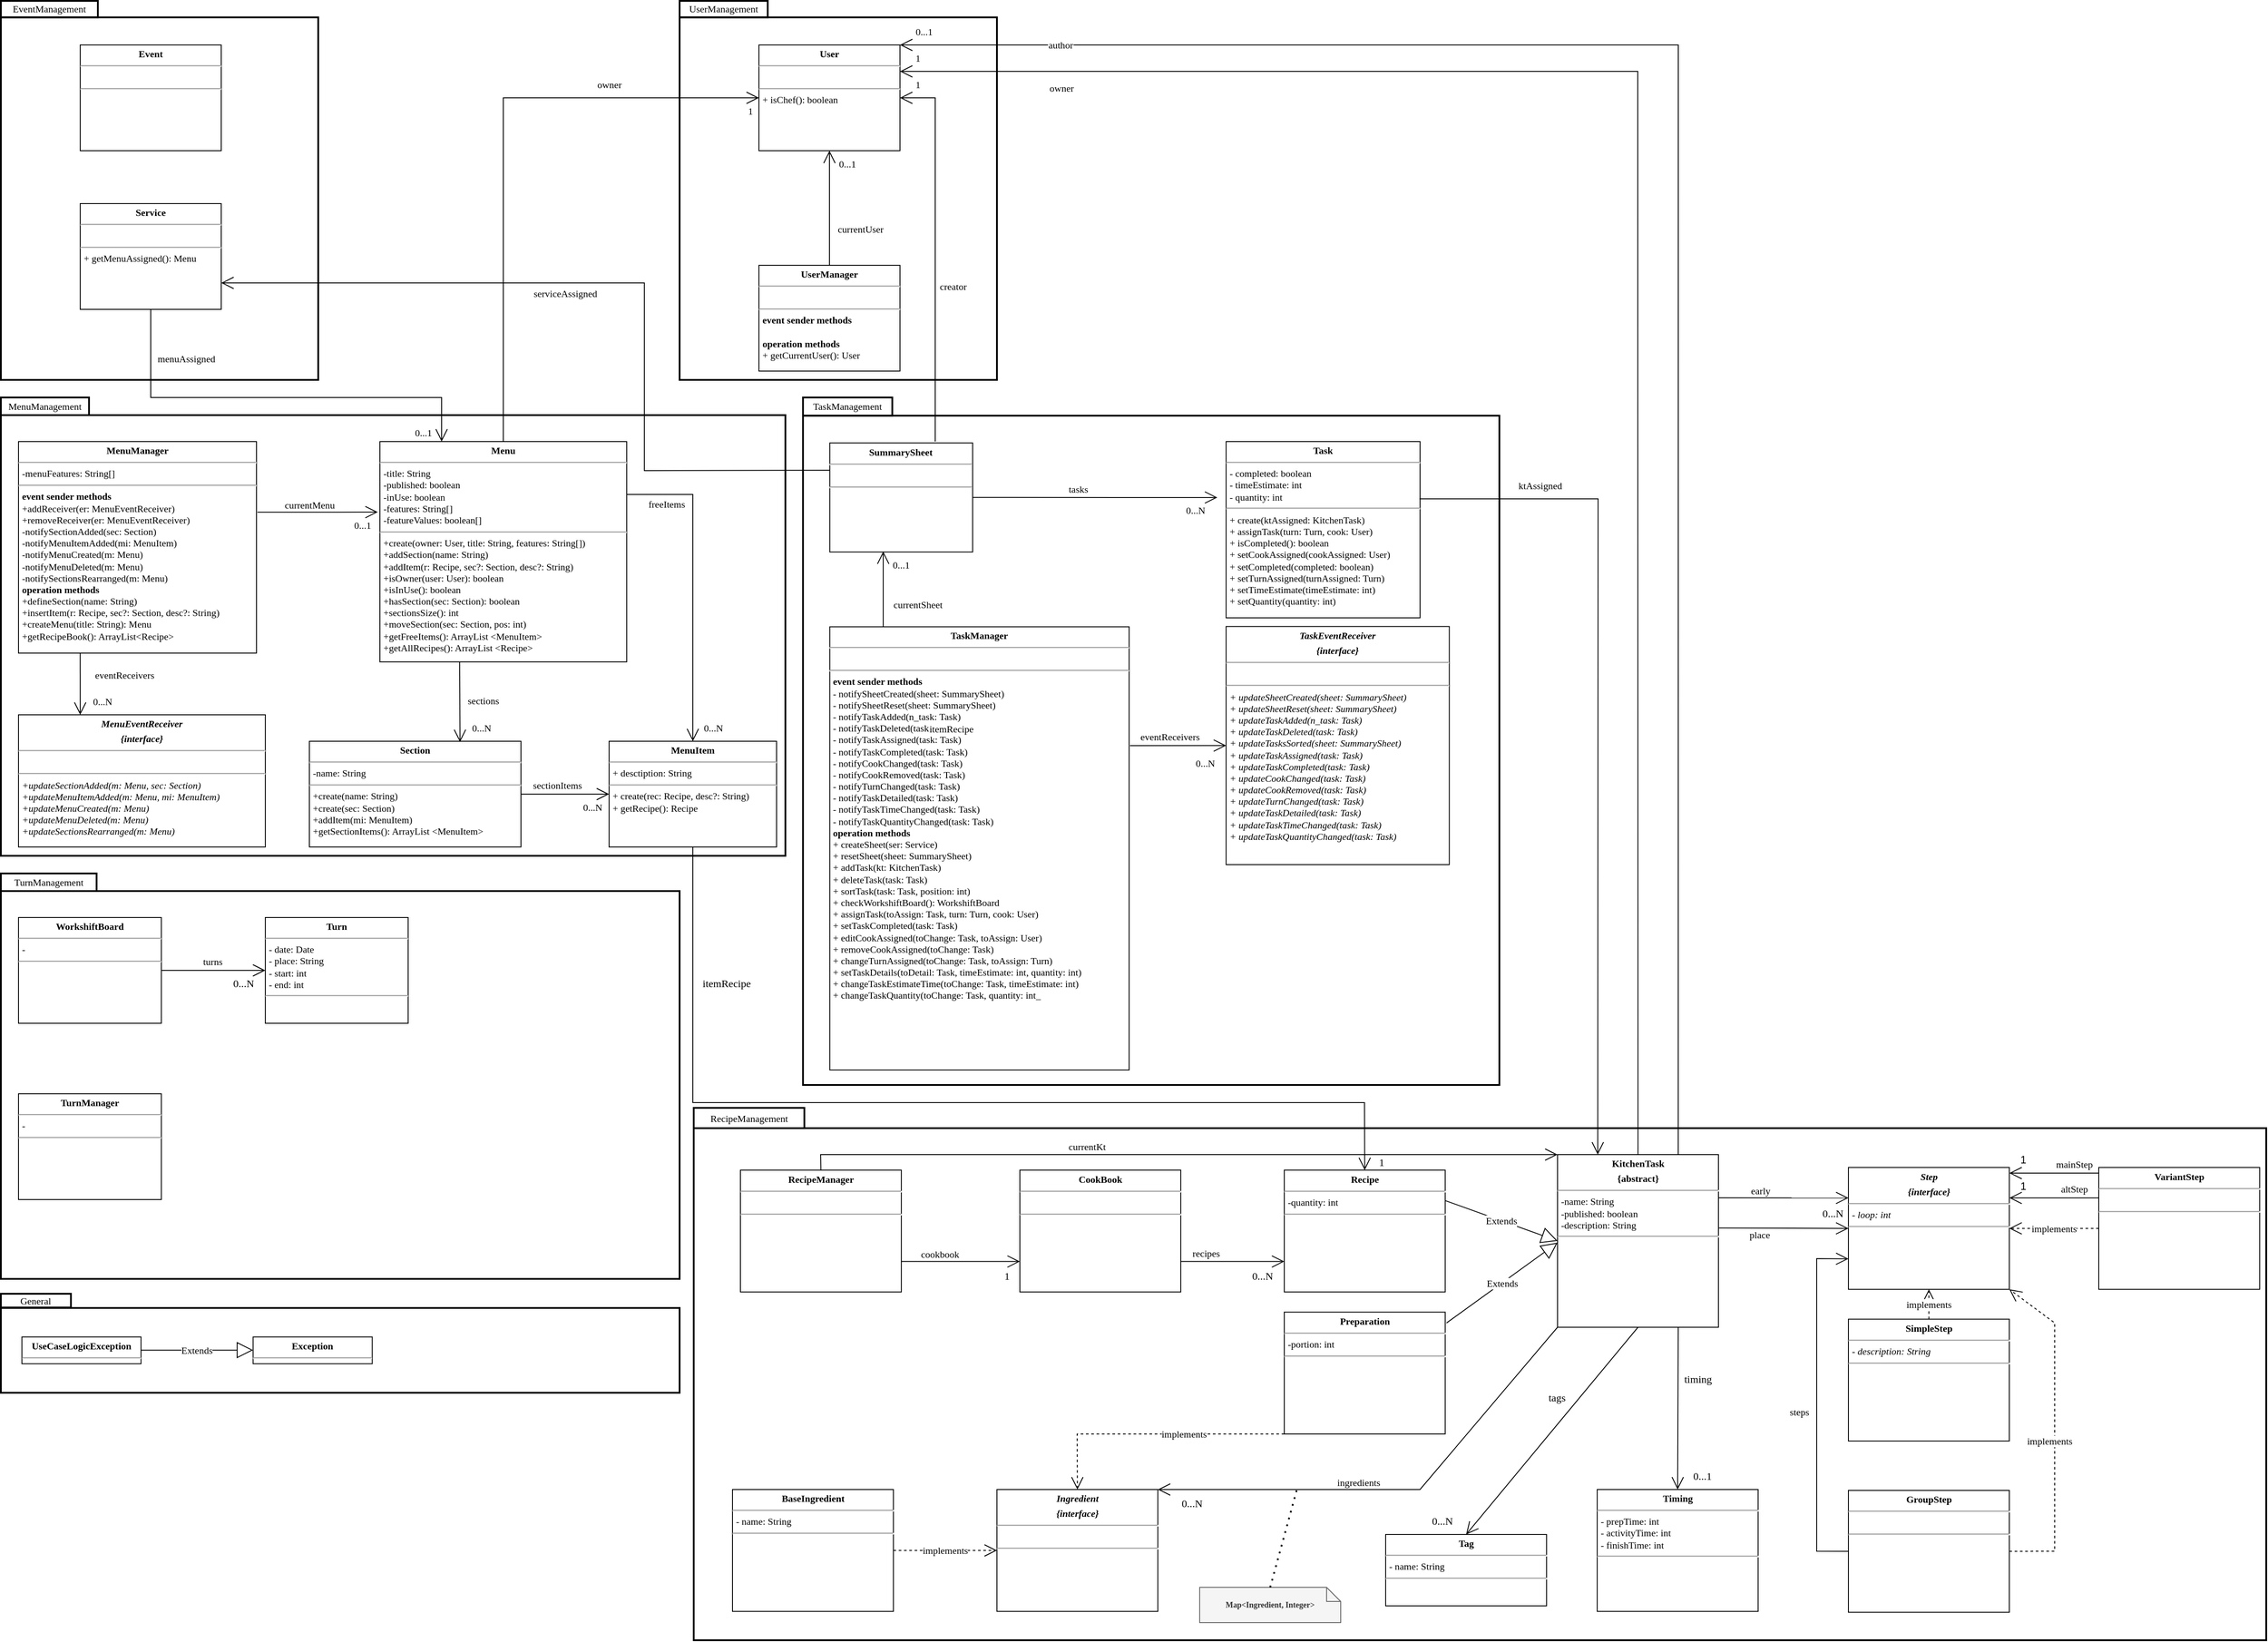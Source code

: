 <mxfile version="20.2.8" type="device"><diagram id="ksAhh6WpAjFJ_7hkp4VN" name="Pagina-1"><mxGraphModel dx="1261" dy="1523" grid="1" gridSize="10" guides="1" tooltips="1" connect="1" arrows="1" fold="1" page="1" pageScale="1" pageWidth="827" pageHeight="1169" math="0" shadow="0"><root><mxCell id="0"/><mxCell id="1" parent="0"/><mxCell id="U2RKNK4bedfpVFoTQq2k-26" value="" style="group;fontFamily=SF UI Text;strokeWidth=1;fontSize=11;" parent="1" vertex="1" connectable="0"><mxGeometry x="670" y="-460" width="360" height="430" as="geometry"/></mxCell><mxCell id="U2RKNK4bedfpVFoTQq2k-27" value="" style="whiteSpace=wrap;html=1;fillColor=none;fontFamily=SF UI Text;strokeWidth=2;fontSize=11;" parent="U2RKNK4bedfpVFoTQq2k-26" vertex="1"><mxGeometry y="18.696" width="360" height="411.304" as="geometry"/></mxCell><mxCell id="U2RKNK4bedfpVFoTQq2k-28" value="UserManagement" style="whiteSpace=wrap;html=1;fillColor=none;fontFamily=SF UI Text;fontSize=11;strokeWidth=2;" parent="U2RKNK4bedfpVFoTQq2k-26" vertex="1"><mxGeometry width="100" height="18.7" as="geometry"/></mxCell><mxCell id="U2RKNK4bedfpVFoTQq2k-34" value="&lt;p style=&quot;margin: 4px 0px 0px; text-align: center; font-size: 11px;&quot;&gt;&lt;b style=&quot;font-size: 11px;&quot;&gt;User&lt;/b&gt;&lt;/p&gt;&lt;hr style=&quot;font-size: 11px;&quot;&gt;&lt;p style=&quot;margin: 0px 0px 0px 4px; font-size: 11px;&quot;&gt;&lt;br&gt;&lt;/p&gt;&lt;hr style=&quot;font-size: 11px;&quot;&gt;&lt;p style=&quot;margin: 0px 0px 0px 4px; font-size: 11px;&quot;&gt;+ isChef(): boolean&lt;/p&gt;" style="verticalAlign=top;align=left;overflow=fill;fontSize=11;fontFamily=SF UI Text;html=1;" parent="U2RKNK4bedfpVFoTQq2k-26" vertex="1"><mxGeometry x="90" y="50" width="160" height="120" as="geometry"/></mxCell><mxCell id="U2RKNK4bedfpVFoTQq2k-35" value="&lt;p style=&quot;margin: 4px 0px 0px; text-align: center; font-size: 11px;&quot;&gt;&lt;b style=&quot;font-size: 11px;&quot;&gt;UserManager&lt;/b&gt;&lt;/p&gt;&lt;hr style=&quot;font-size: 11px;&quot;&gt;&lt;p style=&quot;margin: 0px 0px 0px 4px; font-size: 11px;&quot;&gt;&lt;br&gt;&lt;/p&gt;&lt;hr style=&quot;font-size: 11px;&quot;&gt;&lt;p style=&quot;margin: 0px 0px 0px 4px; font-size: 11px;&quot;&gt;&lt;b&gt;event sender methods&lt;/b&gt;&lt;/p&gt;&lt;p style=&quot;margin: 0px 0px 0px 4px; font-size: 11px;&quot;&gt;&lt;b&gt;&lt;br&gt;&lt;/b&gt;&lt;/p&gt;&lt;p style=&quot;margin: 0px 0px 0px 4px; font-size: 11px;&quot;&gt;&lt;b&gt;operation methods&lt;/b&gt;&lt;/p&gt;&lt;p style=&quot;margin: 0px 0px 0px 4px; font-size: 11px;&quot;&gt;+ getCurrentUser(): User&lt;/p&gt;" style="verticalAlign=top;align=left;overflow=fill;fontSize=11;fontFamily=SF UI Text;html=1;" parent="U2RKNK4bedfpVFoTQq2k-26" vertex="1"><mxGeometry x="90" y="300" width="160" height="120" as="geometry"/></mxCell><mxCell id="U2RKNK4bedfpVFoTQq2k-57" value="1" style="text;html=1;align=center;verticalAlign=middle;resizable=0;points=[];autosize=1;strokeColor=none;fillColor=none;fontSize=11;fontFamily=SF UI Text;" parent="U2RKNK4bedfpVFoTQq2k-26" vertex="1"><mxGeometry x="65" y="110" width="30" height="30" as="geometry"/></mxCell><mxCell id="U2RKNK4bedfpVFoTQq2k-58" value="" style="endArrow=open;endFill=1;endSize=12;html=1;fontFamily=SF UI Text;fontSize=11;exitX=0.5;exitY=0;exitDx=0;exitDy=0;entryX=0.5;entryY=1;entryDx=0;entryDy=0;rounded=0;" parent="U2RKNK4bedfpVFoTQq2k-26" source="U2RKNK4bedfpVFoTQq2k-35" target="U2RKNK4bedfpVFoTQq2k-34" edge="1"><mxGeometry width="160" relative="1" as="geometry"><mxPoint x="220" y="200" as="sourcePoint"/><mxPoint x="450" y="190" as="targetPoint"/></mxGeometry></mxCell><mxCell id="U2RKNK4bedfpVFoTQq2k-62" value="currentUser" style="edgeLabel;html=1;align=center;verticalAlign=middle;resizable=0;points=[];fontSize=11;fontFamily=SF UI Text;" parent="U2RKNK4bedfpVFoTQq2k-58" vertex="1" connectable="0"><mxGeometry x="-0.257" relative="1" as="geometry"><mxPoint x="35" y="7" as="offset"/></mxGeometry></mxCell><mxCell id="U2RKNK4bedfpVFoTQq2k-60" value="0...1" style="text;html=1;align=center;verticalAlign=middle;resizable=0;points=[];autosize=1;strokeColor=none;fillColor=none;fontSize=11;fontFamily=SF UI Text;" parent="U2RKNK4bedfpVFoTQq2k-26" vertex="1"><mxGeometry x="170" y="170" width="40" height="30" as="geometry"/></mxCell><mxCell id="U2RKNK4bedfpVFoTQq2k-136" value="1" style="text;html=1;align=center;verticalAlign=middle;resizable=0;points=[];autosize=1;strokeColor=none;fillColor=none;fontSize=11;fontFamily=SF UI Text;" parent="U2RKNK4bedfpVFoTQq2k-26" vertex="1"><mxGeometry x="255" y="80" width="30" height="30" as="geometry"/></mxCell><mxCell id="bh_Jyql4tI6ytNwQnwMM-7" value="1" style="text;html=1;align=center;verticalAlign=middle;resizable=0;points=[];autosize=1;strokeColor=none;fillColor=none;fontSize=11;fontFamily=SF UI Text;" parent="U2RKNK4bedfpVFoTQq2k-26" vertex="1"><mxGeometry x="255" y="50" width="30" height="30" as="geometry"/></mxCell><mxCell id="bh_Jyql4tI6ytNwQnwMM-10" value="0...1" style="text;html=1;align=center;verticalAlign=middle;resizable=0;points=[];autosize=1;strokeColor=none;fillColor=none;fontSize=11;fontFamily=SF UI Text;" parent="U2RKNK4bedfpVFoTQq2k-26" vertex="1"><mxGeometry x="257" y="20" width="40" height="30" as="geometry"/></mxCell><mxCell id="U2RKNK4bedfpVFoTQq2k-55" value="" style="endArrow=open;endFill=1;endSize=12;html=1;fontFamily=SF UI Text;fontSize=11;entryX=0;entryY=0.5;entryDx=0;entryDy=0;exitX=0.5;exitY=0;exitDx=0;exitDy=0;rounded=0;exitPerimeter=0;" parent="1" source="U2RKNK4bedfpVFoTQq2k-11" target="U2RKNK4bedfpVFoTQq2k-34" edge="1"><mxGeometry width="160" relative="1" as="geometry"><mxPoint x="480" y="-160" as="sourcePoint"/><mxPoint x="640" y="-160" as="targetPoint"/><Array as="points"><mxPoint x="470" y="-350"/></Array></mxGeometry></mxCell><mxCell id="U2RKNK4bedfpVFoTQq2k-56" value="owner" style="edgeLabel;html=1;align=center;verticalAlign=middle;resizable=0;points=[];fontSize=11;fontFamily=SF UI Text;" parent="U2RKNK4bedfpVFoTQq2k-55" vertex="1" connectable="0"><mxGeometry x="-0.306" y="-1" relative="1" as="geometry"><mxPoint x="119" y="-169" as="offset"/></mxGeometry></mxCell><mxCell id="U2RKNK4bedfpVFoTQq2k-63" value="" style="group;fontFamily=SF UI Text;strokeWidth=1;fontSize=11;" parent="1" vertex="1" connectable="0"><mxGeometry x="810" y="-10" width="790" height="780" as="geometry"/></mxCell><mxCell id="U2RKNK4bedfpVFoTQq2k-64" value="" style="whiteSpace=wrap;html=1;fillColor=none;fontFamily=SF UI Text;strokeWidth=2;fontSize=11;" parent="U2RKNK4bedfpVFoTQq2k-63" vertex="1"><mxGeometry y="20.63" width="790" height="759.37" as="geometry"/></mxCell><mxCell id="U2RKNK4bedfpVFoTQq2k-65" value="TaskManagement" style="whiteSpace=wrap;html=1;fillColor=none;fontFamily=SF UI Text;fontSize=11;strokeWidth=2;" parent="U2RKNK4bedfpVFoTQq2k-63" vertex="1"><mxGeometry width="101.282" height="20.625" as="geometry"/></mxCell><mxCell id="U2RKNK4bedfpVFoTQq2k-66" value="&lt;p style=&quot;margin: 4px 0px 0px; text-align: center; font-size: 11px;&quot;&gt;&lt;b style=&quot;font-size: 11px;&quot;&gt;TaskManager&lt;/b&gt;&lt;/p&gt;&lt;hr style=&quot;font-size: 11px;&quot;&gt;&lt;p style=&quot;margin: 0px 0px 0px 4px; font-size: 11px;&quot;&gt;&lt;br&gt;&lt;/p&gt;&lt;hr style=&quot;font-size: 11px;&quot;&gt;&lt;p style=&quot;margin: 0px 0px 0px 4px; font-size: 11px;&quot;&gt;&lt;b&gt;event sender methods&lt;/b&gt;&lt;/p&gt;&lt;p style=&quot;margin: 0px 0px 0px 4px; font-size: 11px;&quot;&gt;&lt;span style=&quot;background-color: initial;&quot;&gt;- notifySheetCreated(sheet: SummarySheet)&lt;/span&gt;&lt;br&gt;&lt;/p&gt;&lt;p style=&quot;margin: 0px 0px 0px 4px; font-size: 11px;&quot;&gt;- notifySheetReset(sheet: SummarySheet)&lt;br&gt;&lt;/p&gt;&lt;p style=&quot;margin: 0px 0px 0px 4px; font-size: 11px;&quot;&gt;- notifyTaskAdded(n_task: Task)&lt;br&gt;&lt;/p&gt;&lt;p style=&quot;margin: 0px 0px 0px 4px;&quot;&gt;- notifyTaskDeleted(task: Task)&lt;br&gt;&lt;/p&gt;&lt;p style=&quot;margin: 0px 0px 0px 4px;&quot;&gt;-&amp;nbsp;notifyTaskAssigned(task: Task)&lt;/p&gt;&lt;p style=&quot;margin: 0px 0px 0px 4px;&quot;&gt;- notifyTaskCompleted(task: Task)&lt;/p&gt;&lt;p style=&quot;margin: 0px 0px 0px 4px;&quot;&gt;- notifyCookChanged(task: Task)&lt;/p&gt;&lt;p style=&quot;margin: 0px 0px 0px 4px;&quot;&gt;- notifyCookRemoved(task: Task)&lt;/p&gt;&lt;p style=&quot;margin: 0px 0px 0px 4px;&quot;&gt;- notifyTurnChanged(task: Task)&lt;/p&gt;&lt;p style=&quot;margin: 0px 0px 0px 4px;&quot;&gt;- notifyTaskDetailed(task: Task)&lt;/p&gt;&lt;p style=&quot;margin: 0px 0px 0px 4px;&quot;&gt;- notifyTaskTimeChanged(task: Task)&lt;/p&gt;&lt;p style=&quot;margin: 0px 0px 0px 4px;&quot;&gt;- notifyTaskQuantityChanged(task: Task)&lt;/p&gt;&lt;p style=&quot;margin: 0px 0px 0px 4px;&quot;&gt;&lt;b&gt;operation methods&lt;/b&gt;&lt;/p&gt;&lt;p style=&quot;margin: 0px 0px 0px 4px;&quot;&gt;+ createSheet(ser: Service)&lt;/p&gt;&lt;p style=&quot;margin: 0px 0px 0px 4px;&quot;&gt;&lt;span style=&quot;background-color: initial;&quot;&gt;+ resetSheet(sheet: SummarySheet)&lt;/span&gt;&lt;br&gt;&lt;/p&gt;&lt;p style=&quot;margin: 0px 0px 0px 4px;&quot;&gt;+&amp;nbsp;addTask(kt: KitchenTask)&lt;/p&gt;&lt;p style=&quot;margin: 0px 0px 0px 4px;&quot;&gt;+ deleteTask(task: Task)&lt;/p&gt;&lt;p style=&quot;margin: 0px 0px 0px 4px;&quot;&gt;+ sortTask(task: Task, position: int)&lt;/p&gt;&lt;p style=&quot;margin: 0px 0px 0px 4px;&quot;&gt;+ checkWorkshiftBoard(): WorkshiftBoard&lt;br&gt;&lt;/p&gt;&lt;p style=&quot;margin: 0px 0px 0px 4px;&quot;&gt;+ assignTask(toAssign: Task, turn: Turn, cook: User)&lt;br&gt;&lt;/p&gt;&lt;div&gt;&lt;/div&gt;&lt;p style=&quot;margin: 0px 0px 0px 4px; font-size: 11px;&quot;&gt;+&amp;nbsp;setTaskCompleted(task: Task)&lt;/p&gt;&lt;p style=&quot;margin: 0px 0px 0px 4px; font-size: 11px;&quot;&gt;+ editCookAssigned(toChange: Task, toAssign: User)&lt;/p&gt;&lt;p style=&quot;margin: 0px 0px 0px 4px; font-size: 11px;&quot;&gt;+ removeCookAssigned(toChange: Task)&lt;/p&gt;&lt;p style=&quot;margin: 0px 0px 0px 4px; font-size: 11px;&quot;&gt;+ changeTurnAssigned(toChange: Task, toAssign: Turn)&lt;/p&gt;&lt;p style=&quot;margin: 0px 0px 0px 4px; font-size: 11px;&quot;&gt;+ setTaskDetails(toDetail: Task, timeEstimate: int, quantity: int)&lt;/p&gt;&lt;p style=&quot;margin: 0px 0px 0px 4px; font-size: 11px;&quot;&gt;+ changeTaskEstimateTime(toChange: Task, timeEstimate: int)&lt;/p&gt;&lt;p style=&quot;margin: 0px 0px 0px 4px; font-size: 11px;&quot;&gt;+ changeTaskQuantity(toChange: Task, quantity: int_&lt;/p&gt;" style="verticalAlign=top;align=left;overflow=fill;fontSize=11;fontFamily=SF UI Text;html=1;fontStyle=0" parent="U2RKNK4bedfpVFoTQq2k-63" vertex="1"><mxGeometry x="30.38" y="260.19" width="339.62" height="502.81" as="geometry"/></mxCell><mxCell id="U2RKNK4bedfpVFoTQq2k-86" value="&lt;p style=&quot;margin: 4px 0px 0px; text-align: center; font-size: 11px;&quot;&gt;&lt;b&gt;Task&lt;/b&gt;&lt;/p&gt;&lt;hr style=&quot;font-size: 11px;&quot;&gt;&lt;p style=&quot;margin: 0px 0px 0px 4px; font-size: 11px;&quot;&gt;- completed: boolean&lt;/p&gt;&lt;p style=&quot;margin: 0px 0px 0px 4px; font-size: 11px;&quot;&gt;- timeEstimate: int&lt;/p&gt;&lt;p style=&quot;margin: 0px 0px 0px 4px; font-size: 11px;&quot;&gt;- quantity: int&lt;/p&gt;&lt;hr style=&quot;font-size: 11px;&quot;&gt;&lt;p style=&quot;margin: 0px 0px 0px 4px; font-size: 11px;&quot;&gt;+ create(ktAssigned: KitchenTask)&lt;/p&gt;&lt;p style=&quot;margin: 0px 0px 0px 4px; font-size: 11px;&quot;&gt;+ assignTask(turn: Turn, cook: User)&lt;/p&gt;&lt;p style=&quot;margin: 0px 0px 0px 4px; font-size: 11px;&quot;&gt;+ isCompleted(): boolean&lt;/p&gt;&lt;p style=&quot;margin: 0px 0px 0px 4px; font-size: 11px;&quot;&gt;+ setCookAssigned(cookAssigned: User)&lt;/p&gt;&lt;p style=&quot;margin: 0px 0px 0px 4px; font-size: 11px;&quot;&gt;&lt;span style=&quot;background-color: initial;&quot;&gt;+&amp;nbsp;setCompleted(completed: boolean)&lt;/span&gt;&lt;br&gt;&lt;/p&gt;&lt;p style=&quot;margin: 0px 0px 0px 4px; font-size: 11px;&quot;&gt;&lt;span style=&quot;background-color: initial;&quot;&gt;+ setTurnAssigned(turnAssigned: Turn)&lt;/span&gt;&lt;/p&gt;&lt;p style=&quot;margin: 0px 0px 0px 4px; font-size: 11px;&quot;&gt;&lt;span style=&quot;background-color: initial;&quot;&gt;+ setTimeEstimate(timeEstimate: int)&lt;/span&gt;&lt;/p&gt;&lt;p style=&quot;margin: 0px 0px 0px 4px; font-size: 11px;&quot;&gt;+ setQuantity(quantity: int)&lt;/p&gt;" style="verticalAlign=top;align=left;overflow=fill;fontSize=11;fontFamily=SF UI Text;html=1;" parent="U2RKNK4bedfpVFoTQq2k-63" vertex="1"><mxGeometry x="480" y="50" width="220" height="200" as="geometry"/></mxCell><mxCell id="U2RKNK4bedfpVFoTQq2k-101" value="&lt;p style=&quot;margin: 4px 0px 0px; text-align: center; font-size: 11px;&quot;&gt;&lt;b&gt;SummarySheet&lt;/b&gt;&lt;/p&gt;&lt;hr style=&quot;font-size: 11px;&quot;&gt;&lt;p style=&quot;margin: 0px 0px 0px 4px; font-size: 11px;&quot;&gt;&lt;br&gt;&lt;/p&gt;&lt;hr style=&quot;font-size: 11px;&quot;&gt;&lt;p style=&quot;margin: 0px 0px 0px 4px; font-size: 11px;&quot;&gt;&lt;br&gt;&lt;/p&gt;" style="verticalAlign=top;align=left;overflow=fill;fontSize=11;fontFamily=SF UI Text;html=1;" parent="U2RKNK4bedfpVFoTQq2k-63" vertex="1"><mxGeometry x="30.385" y="51.562" width="162.051" height="123.75" as="geometry"/></mxCell><mxCell id="U2RKNK4bedfpVFoTQq2k-116" value="" style="endArrow=open;endFill=1;endSize=12;html=1;fontFamily=SF UI Text;fontSize=11;exitX=1;exitY=0.5;exitDx=0;exitDy=0;rounded=0;" parent="U2RKNK4bedfpVFoTQq2k-63" source="U2RKNK4bedfpVFoTQq2k-101" edge="1"><mxGeometry width="160" relative="1" as="geometry"><mxPoint x="162.051" y="61.875" as="sourcePoint"/><mxPoint x="470" y="113.438" as="targetPoint"/><Array as="points"/></mxGeometry></mxCell><mxCell id="U2RKNK4bedfpVFoTQq2k-117" value="tasks" style="edgeLabel;html=1;align=center;verticalAlign=middle;resizable=0;points=[];fontSize=11;fontFamily=SF UI Text;" parent="U2RKNK4bedfpVFoTQq2k-116" vertex="1" connectable="0"><mxGeometry x="-0.257" relative="1" as="geometry"><mxPoint x="16" y="-10" as="offset"/></mxGeometry></mxCell><mxCell id="U2RKNK4bedfpVFoTQq2k-118" value="0...N" style="text;html=1;align=center;verticalAlign=middle;resizable=0;points=[];autosize=1;strokeColor=none;fillColor=none;fontSize=11;fontFamily=SF UI Text;" parent="U2RKNK4bedfpVFoTQq2k-63" vertex="1"><mxGeometry x="419.997" y="113.438" width="50" height="30" as="geometry"/></mxCell><mxCell id="U2RKNK4bedfpVFoTQq2k-125" value="" style="endArrow=open;endFill=1;endSize=12;html=1;fontFamily=SF UI Text;fontSize=11;rounded=0;entryX=0.374;entryY=0.995;entryDx=0;entryDy=0;entryPerimeter=0;" parent="U2RKNK4bedfpVFoTQq2k-63" target="U2RKNK4bedfpVFoTQq2k-101" edge="1"><mxGeometry width="160" relative="1" as="geometry"><mxPoint x="91" y="260" as="sourcePoint"/><mxPoint x="96.218" y="175.312" as="targetPoint"/><Array as="points"/></mxGeometry></mxCell><mxCell id="U2RKNK4bedfpVFoTQq2k-126" value="currentSheet" style="edgeLabel;html=1;align=center;verticalAlign=middle;resizable=0;points=[];fontSize=11;fontFamily=SF UI Text;" parent="U2RKNK4bedfpVFoTQq2k-125" vertex="1" connectable="0"><mxGeometry x="-0.257" relative="1" as="geometry"><mxPoint x="39" y="6" as="offset"/></mxGeometry></mxCell><mxCell id="U2RKNK4bedfpVFoTQq2k-129" value="0...1" style="text;html=1;align=center;verticalAlign=middle;resizable=0;points=[];autosize=1;strokeColor=none;fillColor=none;fontSize=11;fontFamily=SF UI Text;" parent="U2RKNK4bedfpVFoTQq2k-63" vertex="1"><mxGeometry x="91.154" y="175.312" width="40" height="30" as="geometry"/></mxCell><mxCell id="U2RKNK4bedfpVFoTQq2k-130" value="&lt;p style=&quot;margin: 4px 0px 0px; text-align: center; font-size: 11px;&quot;&gt;&lt;b&gt;&lt;span&gt;TaskEventReceiver&lt;/span&gt;&lt;/b&gt;&lt;/p&gt;&lt;p style=&quot;margin: 4px 0px 0px; text-align: center; font-size: 11px;&quot;&gt;&lt;b&gt;&lt;span&gt;{interface}&lt;/span&gt;&lt;/b&gt;&lt;/p&gt;&lt;hr style=&quot;font-size: 11px;&quot;&gt;&lt;p style=&quot;margin: 0px 0px 0px 4px; font-size: 11px;&quot;&gt;&lt;br&gt;&lt;/p&gt;&lt;hr style=&quot;font-size: 11px;&quot;&gt;&lt;p style=&quot;margin: 0px 0px 0px 4px; font-size: 11px;&quot;&gt;+ updateSheetCreated(sheet: SummarySheet)&lt;/p&gt;&lt;p style=&quot;margin: 0px 0px 0px 4px; font-size: 11px;&quot;&gt;+ updateSheetReset(sheet: SummarySheet)&lt;br&gt;&lt;/p&gt;&lt;p style=&quot;margin: 0px 0px 0px 4px; font-size: 11px;&quot;&gt;+ updateTaskAdded(n_task: Task)&lt;br&gt;&lt;/p&gt;&lt;p style=&quot;margin: 0px 0px 0px 4px; font-size: 11px;&quot;&gt;+ updateTaskDeleted(task: Task)&lt;br&gt;&lt;/p&gt;&lt;p style=&quot;margin: 0px 0px 0px 4px; font-size: 11px;&quot;&gt;+ updateTasksSorted(sheet: SummarySheet)&lt;br&gt;&lt;/p&gt;&lt;p style=&quot;margin: 0px 0px 0px 4px; font-size: 11px;&quot;&gt;+ updateTaskAssigned(task: Task)&lt;/p&gt;&lt;p style=&quot;margin: 0px 0px 0px 4px; font-size: 11px;&quot;&gt;+ updateTaskCompleted(task: Task)&lt;/p&gt;&lt;p style=&quot;margin: 0px 0px 0px 4px;&quot;&gt;+ updateCookChanged(task: Task)&lt;/p&gt;&lt;p style=&quot;margin: 0px 0px 0px 4px;&quot;&gt;+ updateCookRemoved(task: Task)&lt;/p&gt;&lt;p style=&quot;margin: 0px 0px 0px 4px;&quot;&gt;+ updateTurnChanged(task: Task)&lt;/p&gt;&lt;p style=&quot;margin: 0px 0px 0px 4px;&quot;&gt;+ updateTaskDetailed(task: Task)&lt;/p&gt;&lt;p style=&quot;margin: 0px 0px 0px 4px;&quot;&gt;+ updateTaskTimeChanged(task: Task)&lt;/p&gt;&lt;p style=&quot;margin: 0px 0px 0px 4px;&quot;&gt;+ updateTaskQuantityChanged(task: Task)&lt;/p&gt;&lt;p style=&quot;margin: 0px 0px 0px 4px;&quot;&gt;&lt;br&gt;&lt;/p&gt;&lt;p style=&quot;margin: 0px 0px 0px 4px; font-size: 11px;&quot;&gt;&lt;br&gt;&lt;/p&gt;" style="verticalAlign=top;align=left;overflow=fill;fontSize=11;fontFamily=SF UI Text;html=1;fontStyle=2" parent="U2RKNK4bedfpVFoTQq2k-63" vertex="1"><mxGeometry x="480" y="259.81" width="253.21" height="270.19" as="geometry"/></mxCell><mxCell id="U2RKNK4bedfpVFoTQq2k-131" value="" style="endArrow=open;endFill=1;endSize=12;html=1;fontFamily=SF UI Text;fontSize=11;rounded=0;entryX=0;entryY=0.5;entryDx=0;entryDy=0;exitX=1.003;exitY=0.268;exitDx=0;exitDy=0;exitPerimeter=0;" parent="U2RKNK4bedfpVFoTQq2k-63" source="U2RKNK4bedfpVFoTQq2k-66" target="U2RKNK4bedfpVFoTQq2k-130" edge="1"><mxGeometry width="160" relative="1" as="geometry"><mxPoint x="360" y="360" as="sourcePoint"/><mxPoint x="374.744" y="319.388" as="targetPoint"/><Array as="points"/></mxGeometry></mxCell><mxCell id="U2RKNK4bedfpVFoTQq2k-133" value="eventReceivers" style="edgeLabel;html=1;align=center;verticalAlign=middle;resizable=0;points=[];fontSize=11;fontFamily=SF UI Text;" parent="U2RKNK4bedfpVFoTQq2k-131" vertex="1" connectable="0"><mxGeometry x="-0.191" y="1" relative="1" as="geometry"><mxPoint x="1" y="-9" as="offset"/></mxGeometry></mxCell><mxCell id="U2RKNK4bedfpVFoTQq2k-134" value="0...N" style="text;html=1;align=center;verticalAlign=middle;resizable=0;points=[];autosize=1;strokeColor=none;fillColor=none;fontSize=11;fontFamily=SF UI Text;" parent="U2RKNK4bedfpVFoTQq2k-63" vertex="1"><mxGeometry x="430.997" y="399.998" width="50" height="30" as="geometry"/></mxCell><mxCell id="U2RKNK4bedfpVFoTQq2k-87" value="" style="group;fontFamily=SF UI Text;strokeWidth=1;fontSize=11;" parent="1" vertex="1" connectable="0"><mxGeometry x="-100" y="-460" width="360" height="430" as="geometry"/></mxCell><mxCell id="U2RKNK4bedfpVFoTQq2k-88" value="" style="whiteSpace=wrap;html=1;fillColor=none;fontFamily=SF UI Text;strokeWidth=2;fontSize=11;" parent="U2RKNK4bedfpVFoTQq2k-87" vertex="1"><mxGeometry y="18.696" width="360" height="411.304" as="geometry"/></mxCell><mxCell id="U2RKNK4bedfpVFoTQq2k-89" value="EventManagement" style="whiteSpace=wrap;html=1;fillColor=none;fontFamily=SF UI Text;fontSize=11;strokeWidth=2;" parent="U2RKNK4bedfpVFoTQq2k-87" vertex="1"><mxGeometry width="110" height="18.7" as="geometry"/></mxCell><mxCell id="U2RKNK4bedfpVFoTQq2k-90" value="&lt;p style=&quot;margin: 4px 0px 0px; text-align: center; font-size: 11px;&quot;&gt;&lt;b&gt;Event&lt;/b&gt;&lt;/p&gt;&lt;hr style=&quot;font-size: 11px;&quot;&gt;&lt;p style=&quot;margin: 0px 0px 0px 4px; font-size: 11px;&quot;&gt;&lt;br&gt;&lt;/p&gt;&lt;hr style=&quot;font-size: 11px;&quot;&gt;&lt;p style=&quot;margin: 0px 0px 0px 4px; font-size: 11px;&quot;&gt;&lt;br&gt;&lt;/p&gt;" style="verticalAlign=top;align=left;overflow=fill;fontSize=11;fontFamily=SF UI Text;html=1;" parent="U2RKNK4bedfpVFoTQq2k-87" vertex="1"><mxGeometry x="90" y="50" width="160" height="120" as="geometry"/></mxCell><mxCell id="U2RKNK4bedfpVFoTQq2k-91" value="&lt;p style=&quot;margin: 4px 0px 0px; text-align: center; font-size: 11px;&quot;&gt;&lt;b&gt;Service&lt;/b&gt;&lt;/p&gt;&lt;hr style=&quot;font-size: 11px;&quot;&gt;&lt;p style=&quot;margin: 0px 0px 0px 4px; font-size: 11px;&quot;&gt;&lt;br&gt;&lt;/p&gt;&lt;hr style=&quot;font-size: 11px;&quot;&gt;&lt;p style=&quot;margin: 0px 0px 0px 4px; font-size: 11px;&quot;&gt;+ getMenuAssigned(): Menu&lt;/p&gt;" style="verticalAlign=top;align=left;overflow=fill;fontSize=11;fontFamily=SF UI Text;html=1;" parent="U2RKNK4bedfpVFoTQq2k-87" vertex="1"><mxGeometry x="90" y="230" width="160" height="120" as="geometry"/></mxCell><mxCell id="U2RKNK4bedfpVFoTQq2k-98" value="" style="endArrow=open;endFill=1;endSize=12;html=1;rounded=0;fontSize=11;entryX=0.25;entryY=0;entryDx=0;entryDy=0;exitX=0.5;exitY=1;exitDx=0;exitDy=0;fontFamily=SF UI Text;" parent="1" source="U2RKNK4bedfpVFoTQq2k-91" target="U2RKNK4bedfpVFoTQq2k-11" edge="1"><mxGeometry width="160" relative="1" as="geometry"><mxPoint x="220" y="-20" as="sourcePoint"/><mxPoint x="380" y="-20" as="targetPoint"/><Array as="points"><mxPoint x="70" y="-10"/><mxPoint x="400" y="-10"/></Array></mxGeometry></mxCell><mxCell id="U2RKNK4bedfpVFoTQq2k-99" value="menuAssigned" style="edgeLabel;html=1;align=center;verticalAlign=middle;resizable=0;points=[];fontSize=11;fontFamily=SF UI Text;" parent="U2RKNK4bedfpVFoTQq2k-98" vertex="1" connectable="0"><mxGeometry x="-0.766" y="-2" relative="1" as="geometry"><mxPoint x="42" as="offset"/></mxGeometry></mxCell><mxCell id="U2RKNK4bedfpVFoTQq2k-102" value="" style="endArrow=open;endFill=1;endSize=12;html=1;fontFamily=SF UI Text;fontSize=11;entryX=1;entryY=0.5;entryDx=0;entryDy=0;rounded=0;" parent="1" target="U2RKNK4bedfpVFoTQq2k-34" edge="1"><mxGeometry width="160" relative="1" as="geometry"><mxPoint x="960" y="40" as="sourcePoint"/><mxPoint x="850" y="-290" as="targetPoint"/><Array as="points"><mxPoint x="960" y="-350"/></Array></mxGeometry></mxCell><mxCell id="U2RKNK4bedfpVFoTQq2k-103" value="creator" style="edgeLabel;html=1;align=center;verticalAlign=middle;resizable=0;points=[];fontSize=11;fontFamily=SF UI Text;" parent="U2RKNK4bedfpVFoTQq2k-102" vertex="1" connectable="0"><mxGeometry x="-0.257" relative="1" as="geometry"><mxPoint x="20" y="-17" as="offset"/></mxGeometry></mxCell><mxCell id="U2RKNK4bedfpVFoTQq2k-105" value="" style="endArrow=open;endFill=1;endSize=12;html=1;fontFamily=SF UI Text;fontSize=11;exitX=0;exitY=0.25;exitDx=0;exitDy=0;entryX=1;entryY=0.75;entryDx=0;entryDy=0;rounded=0;" parent="1" source="U2RKNK4bedfpVFoTQq2k-101" target="U2RKNK4bedfpVFoTQq2k-91" edge="1"><mxGeometry width="160" relative="1" as="geometry"><mxPoint x="970" y="50.0" as="sourcePoint"/><mxPoint x="930" y="-350" as="targetPoint"/><Array as="points"><mxPoint x="630" y="73"/><mxPoint x="630" y="-140"/></Array></mxGeometry></mxCell><mxCell id="U2RKNK4bedfpVFoTQq2k-106" value="serviceAssigned" style="edgeLabel;html=1;align=center;verticalAlign=middle;resizable=0;points=[];fontSize=11;fontFamily=SF UI Text;" parent="U2RKNK4bedfpVFoTQq2k-105" vertex="1" connectable="0"><mxGeometry x="-0.257" relative="1" as="geometry"><mxPoint x="-90" y="-76" as="offset"/></mxGeometry></mxCell><mxCell id="U2RKNK4bedfpVFoTQq2k-113" value="" style="endArrow=open;endFill=1;endSize=12;html=1;fontFamily=SF UI Text;fontSize=11;exitX=0.5;exitY=1;exitDx=0;exitDy=0;rounded=0;entryX=0.5;entryY=0;entryDx=0;entryDy=0;" parent="1" source="U2RKNK4bedfpVFoTQq2k-13" target="U2RKNK4bedfpVFoTQq2k-111" edge="1"><mxGeometry width="160" relative="1" as="geometry"><mxPoint x="530" y="110.0" as="sourcePoint"/><mxPoint x="1200" y="1172" as="targetPoint"/><Array as="points"><mxPoint x="685" y="790"/><mxPoint x="1447" y="790"/></Array></mxGeometry></mxCell><mxCell id="U2RKNK4bedfpVFoTQq2k-114" value="itemRecipe" style="edgeLabel;html=1;align=center;verticalAlign=middle;resizable=0;points=[];fontSize=11;fontFamily=SF UI Text;" parent="U2RKNK4bedfpVFoTQq2k-113" vertex="1" connectable="0"><mxGeometry x="-0.029" relative="1" as="geometry"><mxPoint x="35" y="-424" as="offset"/></mxGeometry></mxCell><mxCell id="U2RKNK4bedfpVFoTQq2k-122" value="" style="endArrow=open;endFill=1;endSize=12;html=1;fontFamily=SF UI Text;fontSize=11;exitX=0.997;exitY=0.325;exitDx=0;exitDy=0;rounded=0;entryX=0.25;entryY=0;entryDx=0;entryDy=0;exitPerimeter=0;" parent="1" source="U2RKNK4bedfpVFoTQq2k-86" target="U2RKNK4bedfpVFoTQq2k-119" edge="1"><mxGeometry width="160" relative="1" as="geometry"><mxPoint x="1010" y="110" as="sourcePoint"/><mxPoint x="1190" y="110" as="targetPoint"/><Array as="points"><mxPoint x="1712" y="105"/></Array></mxGeometry></mxCell><mxCell id="U2RKNK4bedfpVFoTQq2k-123" value="ktAssigned" style="edgeLabel;html=1;align=center;verticalAlign=middle;resizable=0;points=[];fontSize=11;fontFamily=SF UI Text;" parent="U2RKNK4bedfpVFoTQq2k-122" vertex="1" connectable="0"><mxGeometry x="-0.257" relative="1" as="geometry"><mxPoint x="-66" y="-164" as="offset"/></mxGeometry></mxCell><mxCell id="U2RKNK4bedfpVFoTQq2k-7" value="" style="whiteSpace=wrap;html=1;fillColor=none;fontFamily=SF UI Text;strokeWidth=2;fontSize=11;pointerEvents=0;" parent="1" vertex="1"><mxGeometry x="-100" y="10" width="890" height="500" as="geometry"/></mxCell><mxCell id="U2RKNK4bedfpVFoTQq2k-8" value="MenuManagement" style="whiteSpace=wrap;html=1;fillColor=none;fontFamily=SF UI Text;fontSize=11;strokeWidth=2;" parent="1" vertex="1"><mxGeometry x="-100" y="-10" width="100" height="20" as="geometry"/></mxCell><mxCell id="U2RKNK4bedfpVFoTQq2k-1" value="&lt;p style=&quot;margin: 4px 0px 0px; text-align: center; font-size: 11px;&quot;&gt;&lt;b style=&quot;font-size: 11px;&quot;&gt;MenuManager&lt;/b&gt;&lt;/p&gt;&lt;hr style=&quot;font-size: 11px;&quot;&gt;&lt;p style=&quot;margin: 0px 0px 0px 4px; font-size: 11px;&quot;&gt;-menuFeatures: String[]&lt;/p&gt;&lt;hr style=&quot;font-size: 11px;&quot;&gt;&lt;p style=&quot;margin: 0px 0px 0px 4px; font-size: 11px;&quot;&gt;&lt;b&gt;event sender methods&lt;/b&gt;&lt;/p&gt;&lt;p style=&quot;margin: 0px 0px 0px 4px; font-size: 11px;&quot;&gt;+addReceiver(er: MenuEventReceiver)&lt;/p&gt;&lt;p style=&quot;margin: 0px 0px 0px 4px; font-size: 11px;&quot;&gt;+removeReceiver(er: MenuEventReceiver)&lt;/p&gt;&lt;p style=&quot;margin: 0px 0px 0px 4px; font-size: 11px;&quot;&gt;-notifySectionAdded(sec: Section)&lt;/p&gt;&lt;p style=&quot;margin: 0px 0px 0px 4px; font-size: 11px;&quot;&gt;-notifyMenuItemAdded(mi: MenuItem)&lt;/p&gt;&lt;p style=&quot;margin: 0px 0px 0px 4px; font-size: 11px;&quot;&gt;-notifyMenuCreated(m: Menu)&lt;/p&gt;&lt;p style=&quot;margin: 0px 0px 0px 4px; font-size: 11px;&quot;&gt;-notifyMenuDeleted(m: Menu)&lt;/p&gt;&lt;p style=&quot;margin: 0px 0px 0px 4px; font-size: 11px;&quot;&gt;-notifySectionsRearranged(m: Menu)&lt;/p&gt;&lt;p style=&quot;margin: 0px 0px 0px 4px; font-size: 11px;&quot;&gt;&lt;b&gt;operation methods&lt;/b&gt;&lt;/p&gt;&lt;p style=&quot;margin: 0px 0px 0px 4px; font-size: 11px;&quot;&gt;+defineSection(name: String)&lt;/p&gt;&lt;p style=&quot;margin: 0px 0px 0px 4px; font-size: 11px;&quot;&gt;+insertItem(r: Recipe, sec?: Section, desc?: String)&lt;/p&gt;&lt;p style=&quot;margin: 0px 0px 0px 4px; font-size: 11px;&quot;&gt;+createMenu(title: String): Menu&lt;/p&gt;&lt;p style=&quot;margin: 0px 0px 0px 4px; font-size: 11px;&quot;&gt;+getRecipeBook(): ArrayList&amp;lt;Recipe&amp;gt;&lt;/p&gt;" style="verticalAlign=top;align=left;overflow=fill;fontSize=11;fontFamily=SF UI Text;html=1;" parent="1" vertex="1"><mxGeometry x="-80" y="40" width="270" height="240" as="geometry"/></mxCell><mxCell id="U2RKNK4bedfpVFoTQq2k-11" value="&lt;p style=&quot;margin: 4px 0px 0px; text-align: center; font-size: 11px;&quot;&gt;&lt;b style=&quot;font-size: 11px;&quot;&gt;Menu&lt;/b&gt;&lt;/p&gt;&lt;hr style=&quot;font-size: 11px;&quot;&gt;&lt;p style=&quot;margin: 0px 0px 0px 4px; font-size: 11px;&quot;&gt;-title: String&lt;/p&gt;&lt;p style=&quot;margin: 0px 0px 0px 4px; font-size: 11px;&quot;&gt;-published: boolean&lt;/p&gt;&lt;p style=&quot;margin: 0px 0px 0px 4px; font-size: 11px;&quot;&gt;-inUse: boolean&lt;/p&gt;&lt;p style=&quot;margin: 0px 0px 0px 4px; font-size: 11px;&quot;&gt;-features: String[]&lt;/p&gt;&lt;p style=&quot;margin: 0px 0px 0px 4px; font-size: 11px;&quot;&gt;-featureValues: boolean[]&lt;/p&gt;&lt;hr style=&quot;font-size: 11px;&quot;&gt;&lt;p style=&quot;margin: 0px 0px 0px 4px; font-size: 11px;&quot;&gt;+create(owner: User, title: String, features: String[])&lt;/p&gt;&lt;p style=&quot;margin: 0px 0px 0px 4px; font-size: 11px;&quot;&gt;+addSection(name: String)&lt;/p&gt;&lt;p style=&quot;margin: 0px 0px 0px 4px; font-size: 11px;&quot;&gt;+addItem(r: Recipe, sec?: Section, desc?: String)&lt;/p&gt;&lt;p style=&quot;margin: 0px 0px 0px 4px; font-size: 11px;&quot;&gt;+isOwner(user: User): boolean&lt;/p&gt;&lt;p style=&quot;margin: 0px 0px 0px 4px; font-size: 11px;&quot;&gt;+isInUse(): boolean&lt;/p&gt;&lt;p style=&quot;margin: 0px 0px 0px 4px; font-size: 11px;&quot;&gt;+hasSection(sec: Section): boolean&lt;/p&gt;&lt;p style=&quot;margin: 0px 0px 0px 4px; font-size: 11px;&quot;&gt;+sectionsSize(): int&lt;/p&gt;&lt;p style=&quot;margin: 0px 0px 0px 4px; font-size: 11px;&quot;&gt;+moveSection(sec: Section, pos: int)&lt;/p&gt;&lt;p style=&quot;margin: 0px 0px 0px 4px; font-size: 11px;&quot;&gt;+getFreeItems(): ArrayList &amp;lt;MenuItem&amp;gt;&lt;/p&gt;&lt;p style=&quot;margin: 0px 0px 0px 4px; font-size: 11px;&quot;&gt;+getAllRecipes(): ArrayList &amp;lt;Recipe&amp;gt;&lt;/p&gt;" style="verticalAlign=top;align=left;overflow=fill;fontSize=11;fontFamily=SF UI Text;html=1;" parent="1" vertex="1"><mxGeometry x="330" y="40" width="280" height="250" as="geometry"/></mxCell><mxCell id="U2RKNK4bedfpVFoTQq2k-12" value="&lt;p style=&quot;margin: 4px 0px 0px; text-align: center; font-size: 11px;&quot;&gt;&lt;b style=&quot;font-size: 11px;&quot;&gt;Section&lt;/b&gt;&lt;/p&gt;&lt;hr style=&quot;font-size: 11px;&quot;&gt;&lt;p style=&quot;margin: 0px 0px 0px 4px; font-size: 11px;&quot;&gt;-name: String&lt;/p&gt;&lt;hr style=&quot;font-size: 11px;&quot;&gt;&lt;p style=&quot;margin: 0px 0px 0px 4px; font-size: 11px;&quot;&gt;+create(name: String)&lt;/p&gt;&lt;p style=&quot;margin: 0px 0px 0px 4px; font-size: 11px;&quot;&gt;+create(sec: Section)&lt;/p&gt;&lt;p style=&quot;margin: 0px 0px 0px 4px; font-size: 11px;&quot;&gt;+addItem(mi: MenuItem)&lt;/p&gt;&lt;p style=&quot;margin: 0px 0px 0px 4px; font-size: 11px;&quot;&gt;+getSectionItems(): ArrayList &amp;lt;MenuItem&amp;gt;&lt;/p&gt;" style="verticalAlign=top;align=left;overflow=fill;fontSize=11;fontFamily=SF UI Text;html=1;" parent="1" vertex="1"><mxGeometry x="250" y="380" width="240" height="120" as="geometry"/></mxCell><mxCell id="U2RKNK4bedfpVFoTQq2k-13" value="&lt;p style=&quot;margin: 4px 0px 0px; text-align: center; font-size: 11px;&quot;&gt;&lt;b style=&quot;font-size: 11px;&quot;&gt;MenuItem&lt;/b&gt;&lt;/p&gt;&lt;hr style=&quot;font-size: 11px;&quot;&gt;&lt;p style=&quot;margin: 0px 0px 0px 4px; font-size: 11px;&quot;&gt;+ desctiption: String&lt;/p&gt;&lt;hr style=&quot;font-size: 11px;&quot;&gt;&lt;p style=&quot;margin: 0px 0px 0px 4px; font-size: 11px;&quot;&gt;+ create(rec: Recipe, desc?: String)&lt;/p&gt;&lt;p style=&quot;margin: 0px 0px 0px 4px; font-size: 11px;&quot;&gt;+ getRecipe(): Recipe&lt;/p&gt;" style="verticalAlign=top;align=left;overflow=fill;fontSize=11;fontFamily=SF UI Text;html=1;" parent="1" vertex="1"><mxGeometry x="590" y="380" width="190" height="120" as="geometry"/></mxCell><mxCell id="U2RKNK4bedfpVFoTQq2k-14" value="&lt;p style=&quot;margin: 4px 0px 0px; text-align: center; font-size: 11px;&quot;&gt;&lt;b style=&quot;font-size: 11px;&quot;&gt;&lt;i&gt;MenuEventReceiver&lt;/i&gt;&lt;/b&gt;&lt;/p&gt;&lt;p style=&quot;margin: 4px 0px 0px; text-align: center; font-size: 11px;&quot;&gt;&lt;b style=&quot;font-size: 11px;&quot;&gt;&lt;i&gt;{interface}&lt;/i&gt;&lt;/b&gt;&lt;/p&gt;&lt;hr style=&quot;font-size: 11px;&quot;&gt;&lt;p style=&quot;margin: 0px 0px 0px 4px; font-size: 11px;&quot;&gt;&lt;i&gt;&lt;br&gt;&lt;/i&gt;&lt;/p&gt;&lt;hr style=&quot;font-size: 11px;&quot;&gt;&lt;p style=&quot;margin: 0px 0px 0px 4px; font-size: 11px;&quot;&gt;&lt;i&gt;+updateSectionAdded(m: Menu, sec: Section)&lt;/i&gt;&lt;/p&gt;&lt;p style=&quot;margin: 0px 0px 0px 4px; font-size: 11px;&quot;&gt;&lt;i&gt;+updateMenuItemAdded(m: Menu, mi: MenuItem)&lt;/i&gt;&lt;/p&gt;&lt;p style=&quot;margin: 0px 0px 0px 4px; font-size: 11px;&quot;&gt;&lt;i&gt;+updateMenuCreated(m: Menu)&lt;/i&gt;&lt;/p&gt;&lt;p style=&quot;margin: 0px 0px 0px 4px; font-size: 11px;&quot;&gt;&lt;i&gt;+updateMenuDeleted(m: Menu)&lt;/i&gt;&lt;/p&gt;&lt;p style=&quot;margin: 0px 0px 0px 4px; font-size: 11px;&quot;&gt;&lt;i&gt;+updateSectionsRearranged(m: Menu)&lt;/i&gt;&lt;/p&gt;" style="verticalAlign=top;align=left;overflow=fill;fontSize=11;fontFamily=SF UI Text;html=1;" parent="1" vertex="1"><mxGeometry x="-80" y="350" width="280" height="150" as="geometry"/></mxCell><mxCell id="U2RKNK4bedfpVFoTQq2k-39" value="" style="endArrow=open;endFill=1;endSize=12;html=1;fontFamily=SF UI Text;fontSize=11;rounded=0;entryX=0.939;entryY=0.002;entryDx=0;entryDy=0;exitX=1.004;exitY=0.334;exitDx=0;exitDy=0;exitPerimeter=0;entryPerimeter=0;" parent="1" source="U2RKNK4bedfpVFoTQq2k-1" target="U2RKNK4bedfpVFoTQq2k-41" edge="1"><mxGeometry width="160" relative="1" as="geometry"><mxPoint x="200" y="100" as="sourcePoint"/><mxPoint x="320" y="100" as="targetPoint"/><Array as="points"/></mxGeometry></mxCell><mxCell id="U2RKNK4bedfpVFoTQq2k-40" value="currentMenu" style="edgeLabel;html=1;align=center;verticalAlign=middle;resizable=0;points=[];fontSize=11;fontFamily=SF UI Text;" parent="U2RKNK4bedfpVFoTQq2k-39" vertex="1" connectable="0"><mxGeometry x="-0.234" y="-1" relative="1" as="geometry"><mxPoint x="6" y="-9" as="offset"/></mxGeometry></mxCell><mxCell id="U2RKNK4bedfpVFoTQq2k-41" value="0...1" style="text;html=1;align=center;verticalAlign=middle;resizable=0;points=[];autosize=1;strokeColor=none;fillColor=none;fontSize=11;fontFamily=SF UI Text;" parent="1" vertex="1"><mxGeometry x="290" y="120" width="40" height="30" as="geometry"/></mxCell><mxCell id="U2RKNK4bedfpVFoTQq2k-42" value="" style="endArrow=open;endFill=1;endSize=12;html=1;fontFamily=SF UI Text;fontSize=11;entryX=0.25;entryY=0;entryDx=0;entryDy=0;rounded=0;exitX=0.259;exitY=1;exitDx=0;exitDy=0;exitPerimeter=0;" parent="1" source="U2RKNK4bedfpVFoTQq2k-1" target="U2RKNK4bedfpVFoTQq2k-14" edge="1"><mxGeometry width="160" relative="1" as="geometry"><mxPoint y="220" as="sourcePoint"/><mxPoint x="130" y="190" as="targetPoint"/></mxGeometry></mxCell><mxCell id="U2RKNK4bedfpVFoTQq2k-44" value="eventReceivers" style="edgeLabel;html=1;align=center;verticalAlign=middle;resizable=0;points=[];fontSize=11;fontFamily=SF UI Text;" parent="U2RKNK4bedfpVFoTQq2k-42" vertex="1" connectable="0"><mxGeometry x="-0.029" relative="1" as="geometry"><mxPoint x="50" y="-9" as="offset"/></mxGeometry></mxCell><mxCell id="U2RKNK4bedfpVFoTQq2k-45" value="0...N" style="text;html=1;align=center;verticalAlign=middle;resizable=0;points=[];autosize=1;strokeColor=none;fillColor=none;fontSize=11;fontFamily=SF UI Text;" parent="1" vertex="1"><mxGeometry x="-10" y="320" width="50" height="30" as="geometry"/></mxCell><mxCell id="U2RKNK4bedfpVFoTQq2k-46" value="" style="endArrow=open;endFill=1;endSize=12;html=1;fontFamily=SF UI Text;fontSize=11;entryX=0.712;entryY=0.008;entryDx=0;entryDy=0;rounded=0;entryPerimeter=0;exitX=0.323;exitY=1;exitDx=0;exitDy=0;exitPerimeter=0;" parent="1" source="U2RKNK4bedfpVFoTQq2k-11" target="U2RKNK4bedfpVFoTQq2k-12" edge="1"><mxGeometry width="160" relative="1" as="geometry"><mxPoint x="441" y="290" as="sourcePoint"/><mxPoint x="440" y="240" as="targetPoint"/></mxGeometry></mxCell><mxCell id="U2RKNK4bedfpVFoTQq2k-47" value="sections" style="edgeLabel;html=1;align=center;verticalAlign=middle;resizable=0;points=[];fontSize=11;fontFamily=SF UI Text;" parent="U2RKNK4bedfpVFoTQq2k-46" vertex="1" connectable="0"><mxGeometry x="-0.029" relative="1" as="geometry"><mxPoint x="26" as="offset"/></mxGeometry></mxCell><mxCell id="U2RKNK4bedfpVFoTQq2k-48" value="0...N" style="text;html=1;align=center;verticalAlign=middle;resizable=0;points=[];autosize=1;strokeColor=none;fillColor=none;fontSize=11;fontFamily=SF UI Text;" parent="1" vertex="1"><mxGeometry x="420" y="350" width="50" height="30" as="geometry"/></mxCell><mxCell id="U2RKNK4bedfpVFoTQq2k-49" value="" style="endArrow=open;endFill=1;endSize=12;html=1;fontFamily=SF UI Text;fontSize=11;entryX=0;entryY=0.5;entryDx=0;entryDy=0;rounded=0;exitX=1;exitY=0.5;exitDx=0;exitDy=0;" parent="1" source="U2RKNK4bedfpVFoTQq2k-12" target="U2RKNK4bedfpVFoTQq2k-13" edge="1"><mxGeometry width="160" relative="1" as="geometry"><mxPoint x="520" y="300" as="sourcePoint"/><mxPoint x="680" y="300" as="targetPoint"/></mxGeometry></mxCell><mxCell id="U2RKNK4bedfpVFoTQq2k-50" value="sectionItems" style="edgeLabel;html=1;align=center;verticalAlign=middle;resizable=0;points=[];fontSize=11;fontFamily=SF UI Text;" parent="U2RKNK4bedfpVFoTQq2k-49" vertex="1" connectable="0"><mxGeometry x="-0.234" y="-1" relative="1" as="geometry"><mxPoint x="2" y="-11" as="offset"/></mxGeometry></mxCell><mxCell id="U2RKNK4bedfpVFoTQq2k-51" value="0...N" style="text;html=1;align=center;verticalAlign=middle;resizable=0;points=[];autosize=1;strokeColor=none;fillColor=none;fontSize=11;fontFamily=SF UI Text;" parent="1" vertex="1"><mxGeometry x="546" y="440" width="50" height="30" as="geometry"/></mxCell><mxCell id="U2RKNK4bedfpVFoTQq2k-52" value="" style="endArrow=open;endFill=1;endSize=12;html=1;fontFamily=SF UI Text;fontSize=11;entryX=0.5;entryY=0;entryDx=0;entryDy=0;rounded=0;" parent="1" target="U2RKNK4bedfpVFoTQq2k-13" edge="1"><mxGeometry width="160" relative="1" as="geometry"><mxPoint x="610" y="100" as="sourcePoint"/><mxPoint x="450" y="250" as="targetPoint"/><Array as="points"><mxPoint x="685" y="100"/></Array></mxGeometry></mxCell><mxCell id="U2RKNK4bedfpVFoTQq2k-53" value="freeItems" style="edgeLabel;html=1;align=center;verticalAlign=middle;resizable=0;points=[];fontSize=11;fontFamily=SF UI Text;" parent="U2RKNK4bedfpVFoTQq2k-52" vertex="1" connectable="0"><mxGeometry x="-0.029" relative="1" as="geometry"><mxPoint x="-30" y="-87" as="offset"/></mxGeometry></mxCell><mxCell id="U2RKNK4bedfpVFoTQq2k-54" value="0...N" style="text;html=1;align=center;verticalAlign=middle;resizable=0;points=[];autosize=1;strokeColor=none;fillColor=none;fontSize=11;fontFamily=SF UI Text;" parent="1" vertex="1"><mxGeometry x="683" y="350" width="50" height="30" as="geometry"/></mxCell><mxCell id="U2RKNK4bedfpVFoTQq2k-100" value="0...1" style="text;html=1;align=center;verticalAlign=middle;resizable=0;points=[];autosize=1;strokeColor=none;fillColor=none;fontSize=11;fontFamily=SF UI Text;" parent="1" vertex="1"><mxGeometry x="359" y="15" width="40" height="30" as="geometry"/></mxCell><mxCell id="bh_Jyql4tI6ytNwQnwMM-4" value="" style="endArrow=open;endFill=1;endSize=12;html=1;fontFamily=SF UI Text;fontSize=11;exitX=0.5;exitY=0;exitDx=0;exitDy=0;rounded=0;entryX=1;entryY=0.25;entryDx=0;entryDy=0;" parent="1" source="U2RKNK4bedfpVFoTQq2k-119" target="U2RKNK4bedfpVFoTQq2k-34" edge="1"><mxGeometry width="160" relative="1" as="geometry"><mxPoint x="1200.002" y="620.0" as="sourcePoint"/><mxPoint x="1321.54" y="620.29" as="targetPoint"/><Array as="points"><mxPoint x="1757" y="-380"/><mxPoint x="1680" y="-380"/></Array></mxGeometry></mxCell><mxCell id="bh_Jyql4tI6ytNwQnwMM-5" value="owner" style="edgeLabel;html=1;align=center;verticalAlign=middle;resizable=0;points=[];fontSize=11;fontFamily=SF UI Text;" parent="bh_Jyql4tI6ytNwQnwMM-4" vertex="1" connectable="0"><mxGeometry x="-0.191" y="1" relative="1" as="geometry"><mxPoint x="-653" y="-375" as="offset"/></mxGeometry></mxCell><mxCell id="bh_Jyql4tI6ytNwQnwMM-8" value="" style="endArrow=open;endFill=1;endSize=12;html=1;fontFamily=SF UI Text;fontSize=11;exitX=0.75;exitY=0;exitDx=0;exitDy=0;rounded=0;entryX=1;entryY=0;entryDx=0;entryDy=0;" parent="1" source="U2RKNK4bedfpVFoTQq2k-119" target="U2RKNK4bedfpVFoTQq2k-34" edge="1"><mxGeometry width="160" relative="1" as="geometry"><mxPoint x="1154.231" y="620" as="sourcePoint"/><mxPoint x="930" y="-370" as="targetPoint"/><Array as="points"><mxPoint x="1803" y="-410"/><mxPoint x="1710" y="-410"/></Array></mxGeometry></mxCell><mxCell id="bh_Jyql4tI6ytNwQnwMM-9" value="author" style="edgeLabel;html=1;align=center;verticalAlign=middle;resizable=0;points=[];fontSize=11;fontFamily=SF UI Text;" parent="bh_Jyql4tI6ytNwQnwMM-8" vertex="1" connectable="0"><mxGeometry x="-0.191" y="1" relative="1" as="geometry"><mxPoint x="-700" y="-393" as="offset"/></mxGeometry></mxCell><mxCell id="bh_Jyql4tI6ytNwQnwMM-12" value="" style="whiteSpace=wrap;html=1;fillColor=none;fontFamily=SF UI Text;strokeWidth=2;fontSize=11;pointerEvents=0;" parent="1" vertex="1"><mxGeometry x="-100" y="550" width="770" height="440" as="geometry"/></mxCell><mxCell id="bh_Jyql4tI6ytNwQnwMM-13" value="TurnManagement" style="whiteSpace=wrap;html=1;fillColor=none;fontFamily=SF UI Text;fontSize=11;strokeWidth=2;" parent="1" vertex="1"><mxGeometry x="-100" y="530" width="108.59" height="20" as="geometry"/></mxCell><mxCell id="bh_Jyql4tI6ytNwQnwMM-22" value="&lt;p style=&quot;margin: 4px 0px 0px; text-align: center; font-size: 11px;&quot;&gt;&lt;b&gt;Turn&lt;/b&gt;&lt;/p&gt;&lt;hr style=&quot;font-size: 11px;&quot;&gt;&lt;p style=&quot;margin: 0px 0px 0px 4px; font-size: 11px;&quot;&gt;- date: Date&lt;/p&gt;&lt;p style=&quot;margin: 0px 0px 0px 4px; font-size: 11px;&quot;&gt;- place: String&lt;/p&gt;&lt;p style=&quot;margin: 0px 0px 0px 4px; font-size: 11px;&quot;&gt;- start: int&lt;/p&gt;&lt;p style=&quot;margin: 0px 0px 0px 4px; font-size: 11px;&quot;&gt;- end: int&lt;/p&gt;&lt;hr style=&quot;font-size: 11px;&quot;&gt;&lt;p style=&quot;margin: 0px 0px 0px 4px; font-size: 11px;&quot;&gt;&lt;br&gt;&lt;/p&gt;" style="verticalAlign=top;align=left;overflow=fill;fontSize=11;fontFamily=SF UI Text;html=1;" parent="1" vertex="1"><mxGeometry x="200.005" y="580" width="162.051" height="120" as="geometry"/></mxCell><mxCell id="bh_Jyql4tI6ytNwQnwMM-23" value="&lt;p style=&quot;margin: 4px 0px 0px; text-align: center; font-size: 11px;&quot;&gt;&lt;b&gt;WorkshiftBoard&lt;/b&gt;&lt;/p&gt;&lt;hr style=&quot;font-size: 11px;&quot;&gt;&lt;p style=&quot;margin: 0px 0px 0px 4px; font-size: 11px;&quot;&gt;-&amp;nbsp;&lt;br&gt;&lt;/p&gt;&lt;hr style=&quot;font-size: 11px;&quot;&gt;&lt;p style=&quot;margin: 0px 0px 0px 4px; font-size: 11px;&quot;&gt;&lt;br&gt;&lt;/p&gt;" style="verticalAlign=top;align=left;overflow=fill;fontSize=11;fontFamily=SF UI Text;html=1;" parent="1" vertex="1"><mxGeometry x="-79.995" y="580" width="162.051" height="120" as="geometry"/></mxCell><mxCell id="bh_Jyql4tI6ytNwQnwMM-27" value="" style="endArrow=open;endFill=1;endSize=12;html=1;fontFamily=SF UI Text;fontSize=11;entryX=0;entryY=0.5;entryDx=0;entryDy=0;rounded=0;exitX=1;exitY=0.5;exitDx=0;exitDy=0;" parent="1" source="bh_Jyql4tI6ytNwQnwMM-23" target="bh_Jyql4tI6ytNwQnwMM-22" edge="1"><mxGeometry width="160" relative="1" as="geometry"><mxPoint x="90" y="650" as="sourcePoint"/><mxPoint x="190" y="650" as="targetPoint"/></mxGeometry></mxCell><mxCell id="bh_Jyql4tI6ytNwQnwMM-28" value="turns" style="edgeLabel;html=1;align=center;verticalAlign=middle;resizable=0;points=[];fontSize=11;fontFamily=SF UI Text;" parent="bh_Jyql4tI6ytNwQnwMM-27" vertex="1" connectable="0"><mxGeometry x="-0.234" y="-1" relative="1" as="geometry"><mxPoint x="13" y="-11" as="offset"/></mxGeometry></mxCell><mxCell id="bh_Jyql4tI6ytNwQnwMM-29" value="0...N" style="text;html=1;align=center;verticalAlign=middle;resizable=0;points=[];autosize=1;strokeColor=none;fillColor=none;fontFamily=SF UI Text;" parent="1" vertex="1"><mxGeometry x="150" y="640" width="50" height="30" as="geometry"/></mxCell><mxCell id="bh_Jyql4tI6ytNwQnwMM-31" value="&lt;p style=&quot;margin: 4px 0px 0px; text-align: center; font-size: 11px;&quot;&gt;&lt;b&gt;TurnManager&lt;/b&gt;&lt;/p&gt;&lt;hr style=&quot;font-size: 11px;&quot;&gt;&lt;p style=&quot;margin: 0px 0px 0px 4px; font-size: 11px;&quot;&gt;-&amp;nbsp;&lt;br&gt;&lt;/p&gt;&lt;hr style=&quot;font-size: 11px;&quot;&gt;&lt;p style=&quot;margin: 0px 0px 0px 4px; font-size: 11px;&quot;&gt;&lt;br&gt;&lt;/p&gt;" style="verticalAlign=top;align=left;overflow=fill;fontSize=11;fontFamily=SF UI Text;html=1;" parent="1" vertex="1"><mxGeometry x="-79.995" y="780" width="162.051" height="120" as="geometry"/></mxCell><mxCell id="bh_Jyql4tI6ytNwQnwMM-32" value="" style="group;fontFamily=SF UI Text;strokeWidth=1;fontSize=11;" parent="1" vertex="1" connectable="0"><mxGeometry x="-100" y="1010" width="770" height="110" as="geometry"/></mxCell><mxCell id="bh_Jyql4tI6ytNwQnwMM-33" value="" style="whiteSpace=wrap;html=1;fillColor=none;fontFamily=SF UI Text;strokeWidth=2;fontSize=11;" parent="bh_Jyql4tI6ytNwQnwMM-32" vertex="1"><mxGeometry y="12.99" width="770" height="96.23" as="geometry"/></mxCell><mxCell id="bh_Jyql4tI6ytNwQnwMM-34" value="General" style="whiteSpace=wrap;html=1;fillColor=none;fontFamily=SF UI Text;fontSize=11;strokeWidth=2;" parent="bh_Jyql4tI6ytNwQnwMM-32" vertex="1"><mxGeometry y="-3.121" width="79.487" height="15.603" as="geometry"/></mxCell><mxCell id="bh_Jyql4tI6ytNwQnwMM-35" value="&lt;p style=&quot;margin: 4px 0px 0px; text-align: center; font-size: 11px;&quot;&gt;&lt;b style=&quot;font-size: 11px;&quot;&gt;UseCaseLogicException&lt;/b&gt;&lt;/p&gt;&lt;hr style=&quot;font-size: 11px;&quot;&gt;&lt;p style=&quot;margin: 0px 0px 0px 4px; font-size: 11px;&quot;&gt;&lt;br style=&quot;font-size: 11px;&quot;&gt;&lt;/p&gt;" style="verticalAlign=top;align=left;overflow=fill;fontSize=11;fontFamily=SF UI Text;html=1;" parent="bh_Jyql4tI6ytNwQnwMM-32" vertex="1"><mxGeometry x="23.846" y="45.89" width="135.128" height="30.426" as="geometry"/></mxCell><mxCell id="bh_Jyql4tI6ytNwQnwMM-36" value="&lt;p style=&quot;margin: 4px 0px 0px; text-align: center; font-size: 11px;&quot;&gt;&lt;b style=&quot;font-size: 11px;&quot;&gt;Exception&lt;/b&gt;&lt;/p&gt;&lt;hr style=&quot;font-size: 11px;&quot;&gt;&lt;p style=&quot;margin: 0px 0px 0px 4px; font-size: 11px;&quot;&gt;&lt;br style=&quot;font-size: 11px;&quot;&gt;&lt;/p&gt;" style="verticalAlign=top;align=left;overflow=fill;fontSize=11;fontFamily=SF UI Text;html=1;" parent="bh_Jyql4tI6ytNwQnwMM-32" vertex="1"><mxGeometry x="286.154" y="45.89" width="135.128" height="30.426" as="geometry"/></mxCell><mxCell id="bh_Jyql4tI6ytNwQnwMM-37" value="Extends" style="endArrow=block;endSize=16;endFill=0;html=1;fontFamily=SF UI Text;fontSize=11;rounded=0;" parent="bh_Jyql4tI6ytNwQnwMM-32" edge="1"><mxGeometry width="160" relative="1" as="geometry"><mxPoint x="158.974" y="60.839" as="sourcePoint"/><mxPoint x="286.154" y="60.839" as="targetPoint"/></mxGeometry></mxCell><mxCell id="U2RKNK4bedfpVFoTQq2k-108" value="" style="whiteSpace=wrap;html=1;fillColor=none;fontFamily=SF UI Text;strokeWidth=2;fontSize=11;pointerEvents=0;points=[[0,0,0,0,0],[0,0.25,0,0,0],[0,0.5,0,0,0],[0,0.75,0,0,0],[0,1,0,0,0],[0.25,0,0,0,0],[0.25,1,0,0,0],[0.5,0,0,0,0],[0.5,1,0,0,0],[0.75,0,0,0,0],[0.75,1,0,0,0],[1,0,0,0,0],[1,0.25,0,0,0],[1,0.5,0,0,0],[1,0.75,0,0,0],[1,1,0,0,0]];" parent="1" vertex="1"><mxGeometry x="686" y="819" width="1784" height="581" as="geometry"/></mxCell><mxCell id="U2RKNK4bedfpVFoTQq2k-109" value="RecipeManagement" style="whiteSpace=wrap;html=1;fillColor=none;fontFamily=SF UI Text;fontSize=11;strokeWidth=2;" parent="1" vertex="1"><mxGeometry x="686" y="796" width="125.513" height="23.043" as="geometry"/></mxCell><mxCell id="U2RKNK4bedfpVFoTQq2k-110" value="&lt;p style=&quot;margin: 4px 0px 0px; text-align: center; font-size: 11px;&quot;&gt;&lt;b style=&quot;font-size: 11px;&quot;&gt;Preparation&lt;/b&gt;&lt;/p&gt;&lt;hr style=&quot;font-size: 11px;&quot;&gt;&lt;p style=&quot;margin: 0px 0px 0px 4px; font-size: 11px;&quot;&gt;-portion: int&lt;/p&gt;&lt;hr style=&quot;font-size: 11px;&quot;&gt;&lt;p style=&quot;margin: 0px 0px 0px 4px; font-size: 11px;&quot;&gt;&lt;br&gt;&lt;/p&gt;" style="verticalAlign=top;align=left;overflow=fill;fontSize=11;fontFamily=SF UI Text;html=1;" parent="1" vertex="1"><mxGeometry x="1355.999" y="1027.737" width="182.564" height="138.261" as="geometry"/></mxCell><mxCell id="U2RKNK4bedfpVFoTQq2k-111" value="&lt;p style=&quot;margin: 4px 0px 0px; text-align: center; font-size: 11px;&quot;&gt;&lt;b&gt;Recipe&lt;/b&gt;&lt;/p&gt;&lt;hr style=&quot;font-size: 11px;&quot;&gt;&lt;p style=&quot;margin: 0px 0px 0px 4px; font-size: 11px;&quot;&gt;-quantity: int&lt;/p&gt;&lt;hr style=&quot;font-size: 11px;&quot;&gt;&lt;p style=&quot;margin: 0px 0px 0px 4px; font-size: 11px;&quot;&gt;&lt;br&gt;&lt;/p&gt;" style="verticalAlign=top;align=left;overflow=fill;fontSize=11;fontFamily=SF UI Text;html=1;" parent="1" vertex="1"><mxGeometry x="1356.002" y="866.607" width="182.564" height="138.261" as="geometry"/></mxCell><mxCell id="U2RKNK4bedfpVFoTQq2k-119" value="&lt;p style=&quot;margin: 4px 0px 0px; text-align: center; font-size: 11px;&quot;&gt;&lt;b&gt;KitchenTask&lt;/b&gt;&lt;/p&gt;&lt;p style=&quot;margin: 4px 0px 0px; text-align: center; font-size: 11px;&quot;&gt;&lt;b&gt;{abstract}&lt;/b&gt;&lt;/p&gt;&lt;hr style=&quot;font-size: 11px;&quot;&gt;&lt;p style=&quot;margin: 0px 0px 0px 4px; font-size: 11px;&quot;&gt;-name: String&lt;br&gt;&lt;/p&gt;&lt;p style=&quot;margin: 0px 0px 0px 4px; font-size: 11px;&quot;&gt;-published: boolean&lt;/p&gt;&lt;p style=&quot;margin: 0px 0px 0px 4px; font-size: 11px;&quot;&gt;-description: String&lt;/p&gt;&lt;hr style=&quot;font-size: 11px;&quot;&gt;&lt;p style=&quot;margin: 0px 0px 0px 4px; font-size: 11px;&quot;&gt;&lt;br&gt;&lt;/p&gt;" style="verticalAlign=top;align=left;overflow=fill;fontSize=11;fontFamily=SF UI Text;html=1;" parent="1" vertex="1"><mxGeometry x="1666.0" y="848.999" width="182.563" height="195.87" as="geometry"/></mxCell><mxCell id="U2RKNK4bedfpVFoTQq2k-120" value="Extends" style="endArrow=block;endSize=16;endFill=0;html=1;fontFamily=SF UI Text;fontSize=11;rounded=0;entryX=0;entryY=0.5;entryDx=0;entryDy=0;exitX=1;exitY=0.25;exitDx=0;exitDy=0;" parent="1" source="U2RKNK4bedfpVFoTQq2k-111" target="U2RKNK4bedfpVFoTQq2k-119" edge="1"><mxGeometry width="160" relative="1" as="geometry"><mxPoint x="100.795" y="1106.992" as="sourcePoint"/><mxPoint x="283.359" y="1106.992" as="targetPoint"/></mxGeometry></mxCell><mxCell id="U2RKNK4bedfpVFoTQq2k-121" value="Extends" style="endArrow=block;endSize=16;endFill=0;html=1;fontFamily=SF UI Text;fontSize=11;rounded=0;exitX=1.008;exitY=0.089;exitDx=0;exitDy=0;exitPerimeter=0;" parent="1" source="U2RKNK4bedfpVFoTQq2k-110" edge="1"><mxGeometry width="160" relative="1" as="geometry"><mxPoint x="910.923" y="1284" as="sourcePoint"/><mxPoint x="1666" y="949" as="targetPoint"/></mxGeometry></mxCell><mxCell id="U2RKNK4bedfpVFoTQq2k-137" value="&lt;p style=&quot;margin: 4px 0px 0px; text-align: center; font-size: 11px;&quot;&gt;&lt;b style=&quot;font-size: 11px;&quot;&gt;RecipeManager&lt;/b&gt;&lt;/p&gt;&lt;hr style=&quot;font-size: 11px;&quot;&gt;&lt;p style=&quot;margin: 0px 0px 0px 4px; font-size: 11px;&quot;&gt;&lt;br&gt;&lt;/p&gt;&lt;hr style=&quot;font-size: 11px;&quot;&gt;&lt;p style=&quot;margin: 0px 0px 0px 4px; font-size: 11px;&quot;&gt;&lt;br&gt;&lt;/p&gt;" style="verticalAlign=top;align=left;overflow=fill;fontSize=11;fontFamily=SF UI Text;html=1;" parent="1" vertex="1"><mxGeometry x="738.996" y="866.609" width="182.564" height="138.261" as="geometry"/></mxCell><mxCell id="bDZXELAvtBMdPX217XeP-5" value="&lt;p style=&quot;margin: 4px 0px 0px; text-align: center; font-size: 11px;&quot;&gt;&lt;b&gt;CookBook&lt;/b&gt;&lt;/p&gt;&lt;hr style=&quot;font-size: 11px;&quot;&gt;&lt;p style=&quot;margin: 0px 0px 0px 4px; font-size: 11px;&quot;&gt;&lt;br&gt;&lt;/p&gt;&lt;hr style=&quot;font-size: 11px;&quot;&gt;&lt;p style=&quot;margin: 0px 0px 0px 4px; font-size: 11px;&quot;&gt;&lt;br&gt;&lt;/p&gt;" style="verticalAlign=top;align=left;overflow=fill;fontSize=11;fontFamily=SF UI Text;html=1;" parent="1" vertex="1"><mxGeometry x="1056.004" y="866.607" width="182.564" height="138.261" as="geometry"/></mxCell><mxCell id="bDZXELAvtBMdPX217XeP-9" value="" style="endArrow=open;endFill=1;endSize=12;html=1;fontFamily=SF UI Text;fontSize=11;rounded=0;exitX=1;exitY=0.75;exitDx=0;exitDy=0;entryX=0;entryY=0.75;entryDx=0;entryDy=0;" parent="1" source="U2RKNK4bedfpVFoTQq2k-137" target="bDZXELAvtBMdPX217XeP-5" edge="1"><mxGeometry width="160" relative="1" as="geometry"><mxPoint x="966.564" y="964.243" as="sourcePoint"/><mxPoint x="1074" y="965" as="targetPoint"/></mxGeometry></mxCell><mxCell id="bDZXELAvtBMdPX217XeP-10" value="cookbook" style="edgeLabel;html=1;align=center;verticalAlign=middle;resizable=0;points=[];fontSize=11;fontFamily=SF UI Text;pointerEvents=0;" parent="bDZXELAvtBMdPX217XeP-9" vertex="1" connectable="0"><mxGeometry x="-0.234" y="-1" relative="1" as="geometry"><mxPoint x="-8" y="-10" as="offset"/></mxGeometry></mxCell><mxCell id="bDZXELAvtBMdPX217XeP-11" value="1" style="text;html=1;align=center;verticalAlign=middle;resizable=0;points=[];autosize=1;strokeColor=none;fillColor=none;fontFamily=SF UI Text;" parent="1" vertex="1"><mxGeometry x="1026" y="971.87" width="30" height="30" as="geometry"/></mxCell><mxCell id="3XBnqghC4eQUcg0kYgeT-5" value="&lt;p style=&quot;margin: 4px 0px 0px; text-align: center; font-size: 11px;&quot;&gt;&lt;b&gt;Step&lt;/b&gt;&lt;/p&gt;&lt;p style=&quot;margin: 4px 0px 0px; text-align: center; font-size: 11px;&quot;&gt;&lt;b&gt;{interface}&lt;/b&gt;&lt;/p&gt;&lt;hr style=&quot;font-size: 11px;&quot;&gt;&lt;p style=&quot;margin: 0px 0px 0px 4px; font-size: 11px;&quot;&gt;&lt;span style=&quot;background-color: initial;&quot;&gt;- loop: int&lt;/span&gt;&lt;br&gt;&lt;/p&gt;&lt;hr style=&quot;font-size: 11px;&quot;&gt;&lt;p style=&quot;margin: 0px 0px 0px 4px; font-size: 11px;&quot;&gt;&lt;br&gt;&lt;/p&gt;" style="verticalAlign=top;align=left;overflow=fill;fontSize=11;fontFamily=SF UI Text;html=1;fontStyle=2" parent="1" vertex="1"><mxGeometry x="1996.004" y="863.607" width="182.564" height="138.261" as="geometry"/></mxCell><mxCell id="3XBnqghC4eQUcg0kYgeT-14" value="" style="endArrow=open;endFill=1;endSize=12;html=1;fontFamily=SF UI Text;fontSize=11;rounded=0;exitX=0.5;exitY=0;exitDx=0;exitDy=0;entryX=0;entryY=0;entryDx=0;entryDy=0;" parent="1" source="U2RKNK4bedfpVFoTQq2k-137" target="U2RKNK4bedfpVFoTQq2k-119" edge="1"><mxGeometry width="160" relative="1" as="geometry"><mxPoint x="944.0" y="839.004" as="sourcePoint"/><mxPoint x="1051.44" y="839.23" as="targetPoint"/><Array as="points"><mxPoint x="830" y="849"/><mxPoint x="1465" y="849"/></Array></mxGeometry></mxCell><mxCell id="3XBnqghC4eQUcg0kYgeT-15" value="currentKt" style="edgeLabel;html=1;align=center;verticalAlign=middle;resizable=0;points=[];fontSize=11;fontFamily=SF UI Text;pointerEvents=0;" parent="3XBnqghC4eQUcg0kYgeT-14" vertex="1" connectable="0"><mxGeometry x="-0.234" y="-1" relative="1" as="geometry"><mxPoint x="-8" y="-10" as="offset"/></mxGeometry></mxCell><mxCell id="3XBnqghC4eQUcg0kYgeT-16" value="&lt;p style=&quot;margin: 4px 0px 0px; text-align: center; font-size: 11px;&quot;&gt;&lt;b&gt;Ingredient&lt;/b&gt;&lt;/p&gt;&lt;p style=&quot;margin: 4px 0px 0px; text-align: center; font-size: 11px;&quot;&gt;&lt;b&gt;{interface}&lt;/b&gt;&lt;/p&gt;&lt;hr style=&quot;font-size: 11px;&quot;&gt;&lt;p style=&quot;margin: 0px 0px 0px 4px; font-size: 11px;&quot;&gt;&lt;br&gt;&lt;/p&gt;&lt;hr style=&quot;font-size: 11px;&quot;&gt;&lt;p style=&quot;margin: 0px 0px 0px 4px; font-size: 11px;&quot;&gt;&lt;br&gt;&lt;/p&gt;" style="verticalAlign=top;align=left;overflow=fill;fontSize=11;fontFamily=SF UI Text;html=1;fontStyle=2" parent="1" vertex="1"><mxGeometry x="1030.004" y="1228.997" width="182.564" height="138.261" as="geometry"/></mxCell><mxCell id="3XBnqghC4eQUcg0kYgeT-21" value="&lt;p style=&quot;margin: 4px 0px 0px; text-align: center; font-size: 11px;&quot;&gt;&lt;b&gt;Tag&lt;/b&gt;&lt;/p&gt;&lt;hr style=&quot;font-size: 11px;&quot;&gt;&lt;p style=&quot;margin: 0px 0px 0px 4px; font-size: 11px;&quot;&gt;- name: String&lt;/p&gt;&lt;hr style=&quot;font-size: 11px;&quot;&gt;&lt;p style=&quot;margin: 0px 0px 0px 4px; font-size: 11px;&quot;&gt;&lt;br&gt;&lt;/p&gt;" style="verticalAlign=top;align=left;overflow=fill;fontSize=11;fontFamily=SF UI Text;html=1;" parent="1" vertex="1"><mxGeometry x="1471" y="1280" width="182.56" height="81" as="geometry"/></mxCell><mxCell id="3XBnqghC4eQUcg0kYgeT-24" value="" style="endArrow=open;endFill=1;endSize=12;html=1;fontFamily=SF UI Text;fontSize=11;entryX=0.5;entryY=0;entryDx=0;entryDy=0;rounded=0;exitX=0.5;exitY=1;exitDx=0;exitDy=0;" parent="1" source="U2RKNK4bedfpVFoTQq2k-119" target="3XBnqghC4eQUcg0kYgeT-21" edge="1"><mxGeometry width="160" relative="1" as="geometry"><mxPoint x="1384" y="1282" as="sourcePoint"/><mxPoint x="1182.716" y="1578.997" as="targetPoint"/><Array as="points"/></mxGeometry></mxCell><mxCell id="3XBnqghC4eQUcg0kYgeT-25" value="tags" style="text;html=1;align=center;verticalAlign=middle;resizable=0;points=[];autosize=1;strokeColor=none;fillColor=none;fontFamily=SF UI Text;" parent="1" vertex="1"><mxGeometry x="1640" y="1110" width="50" height="30" as="geometry"/></mxCell><mxCell id="3XBnqghC4eQUcg0kYgeT-34" value="" style="endArrow=open;endFill=1;endSize=12;html=1;fontFamily=SF UI Text;fontSize=11;entryX=1;entryY=0;entryDx=0;entryDy=0;rounded=0;exitX=0;exitY=1;exitDx=0;exitDy=0;" parent="1" source="U2RKNK4bedfpVFoTQq2k-119" target="3XBnqghC4eQUcg0kYgeT-16" edge="1"><mxGeometry width="160" relative="1" as="geometry"><mxPoint x="1812.922" y="1054.868" as="sourcePoint"/><mxPoint x="1812.925" y="1238.997" as="targetPoint"/><Array as="points"><mxPoint x="1510" y="1229"/></Array></mxGeometry></mxCell><mxCell id="3XBnqghC4eQUcg0kYgeT-45" value="ingredients" style="edgeLabel;html=1;align=center;verticalAlign=middle;resizable=0;points=[];fontFamily=SF UI Text;" parent="3XBnqghC4eQUcg0kYgeT-34" vertex="1" connectable="0"><mxGeometry x="-0.39" relative="1" as="geometry"><mxPoint x="-120" y="50" as="offset"/></mxGeometry></mxCell><mxCell id="3XBnqghC4eQUcg0kYgeT-35" value="&lt;p style=&quot;margin: 4px 0px 0px; text-align: center; font-size: 11px;&quot;&gt;&lt;b&gt;BaseIngredient&lt;/b&gt;&lt;/p&gt;&lt;hr style=&quot;font-size: 11px;&quot;&gt;&lt;p style=&quot;margin: 0px 0px 0px 4px; font-size: 11px;&quot;&gt;- name: String&lt;/p&gt;&lt;hr style=&quot;font-size: 11px;&quot;&gt;&lt;p style=&quot;margin: 0px 0px 0px 4px; font-size: 11px;&quot;&gt;&lt;br&gt;&lt;/p&gt;" style="verticalAlign=top;align=left;overflow=fill;fontSize=11;fontFamily=SF UI Text;html=1;" parent="1" vertex="1"><mxGeometry x="730.002" y="1228.997" width="182.564" height="138.261" as="geometry"/></mxCell><mxCell id="3XBnqghC4eQUcg0kYgeT-37" value="itemRecipe" style="text;html=1;align=center;verticalAlign=middle;resizable=0;points=[];autosize=1;strokeColor=none;fillColor=none;fontFamily=SF UI Text;" parent="1" vertex="1"><mxGeometry x="678" y="640" width="90" height="30" as="geometry"/></mxCell><mxCell id="3XBnqghC4eQUcg0kYgeT-39" value="implements" style="endArrow=open;endSize=12;dashed=1;html=1;rounded=0;entryX=0.5;entryY=0;entryDx=0;entryDy=0;exitX=0;exitY=1;exitDx=0;exitDy=0;fontFamily=SF UI Text;" parent="1" source="U2RKNK4bedfpVFoTQq2k-110" target="3XBnqghC4eQUcg0kYgeT-16" edge="1"><mxGeometry x="-0.238" width="160" relative="1" as="geometry"><mxPoint x="1356" y="1200" as="sourcePoint"/><mxPoint x="1516" y="1200" as="targetPoint"/><Array as="points"><mxPoint x="1121" y="1166"/></Array><mxPoint as="offset"/></mxGeometry></mxCell><mxCell id="3XBnqghC4eQUcg0kYgeT-40" value="implements" style="endArrow=open;endSize=12;dashed=1;html=1;rounded=0;entryX=0;entryY=0.5;entryDx=0;entryDy=0;exitX=1;exitY=0.5;exitDx=0;exitDy=0;fontFamily=SF UI Text;" parent="1" source="3XBnqghC4eQUcg0kYgeT-35" target="3XBnqghC4eQUcg0kYgeT-16" edge="1"><mxGeometry width="160" relative="1" as="geometry"><mxPoint x="1457.282" y="1183.998" as="sourcePoint"/><mxPoint x="1457.286" y="1238.997" as="targetPoint"/></mxGeometry></mxCell><mxCell id="3XBnqghC4eQUcg0kYgeT-41" value="" style="endArrow=open;endFill=1;endSize=12;html=1;fontFamily=SF UI Text;fontSize=11;rounded=0;exitX=1;exitY=0.75;exitDx=0;exitDy=0;entryX=0;entryY=0.75;entryDx=0;entryDy=0;" parent="1" source="bDZXELAvtBMdPX217XeP-5" target="U2RKNK4bedfpVFoTQq2k-111" edge="1"><mxGeometry width="160" relative="1" as="geometry"><mxPoint x="1236.0" y="974.874" as="sourcePoint"/><mxPoint x="1370.444" y="974.873" as="targetPoint"/></mxGeometry></mxCell><mxCell id="3XBnqghC4eQUcg0kYgeT-42" value="recipes" style="edgeLabel;html=1;align=center;verticalAlign=middle;resizable=0;points=[];fontSize=11;fontFamily=SF UI Text;pointerEvents=0;" parent="3XBnqghC4eQUcg0kYgeT-41" vertex="1" connectable="0"><mxGeometry x="-0.234" y="-1" relative="1" as="geometry"><mxPoint x="-17" y="-11" as="offset"/></mxGeometry></mxCell><mxCell id="3XBnqghC4eQUcg0kYgeT-46" value="0...N" style="text;html=1;align=center;verticalAlign=middle;resizable=0;points=[];autosize=1;strokeColor=none;fillColor=none;fontFamily=SF UI Text;" parent="1" vertex="1"><mxGeometry x="1226" y="1230" width="50" height="30" as="geometry"/></mxCell><mxCell id="3XBnqghC4eQUcg0kYgeT-47" value="0...N" style="text;html=1;align=center;verticalAlign=middle;resizable=0;points=[];autosize=1;strokeColor=none;fillColor=none;fontFamily=SF UI Text;" parent="1" vertex="1"><mxGeometry x="1510" y="1250" width="50" height="30" as="geometry"/></mxCell><mxCell id="3XBnqghC4eQUcg0kYgeT-48" value="0...N" style="text;html=1;align=center;verticalAlign=middle;resizable=0;points=[];autosize=1;strokeColor=none;fillColor=none;fontFamily=SF UI Text;" parent="1" vertex="1"><mxGeometry x="1306" y="971.87" width="50" height="30" as="geometry"/></mxCell><mxCell id="3XBnqghC4eQUcg0kYgeT-51" value="" style="endArrow=open;endFill=1;endSize=12;html=1;fontFamily=SF UI Text;fontSize=11;entryX=0;entryY=0.25;entryDx=0;entryDy=0;rounded=0;exitX=1;exitY=0.25;exitDx=0;exitDy=0;" parent="1" source="U2RKNK4bedfpVFoTQq2k-119" target="3XBnqghC4eQUcg0kYgeT-5" edge="1"><mxGeometry width="160" relative="1" as="geometry"><mxPoint x="1812.922" y="1054.868" as="sourcePoint"/><mxPoint x="1812.925" y="1238.997" as="targetPoint"/><Array as="points"/></mxGeometry></mxCell><mxCell id="3XBnqghC4eQUcg0kYgeT-53" value="early" style="edgeLabel;html=1;align=center;verticalAlign=middle;resizable=0;points=[];fontFamily=SF UI Text;" parent="3XBnqghC4eQUcg0kYgeT-51" vertex="1" connectable="0"><mxGeometry x="-0.081" relative="1" as="geometry"><mxPoint x="-20" y="-8" as="offset"/></mxGeometry></mxCell><mxCell id="3XBnqghC4eQUcg0kYgeT-52" value="" style="endArrow=open;endFill=1;endSize=12;html=1;fontFamily=SF UI Text;fontSize=11;entryX=0;entryY=0.5;entryDx=0;entryDy=0;rounded=0;exitX=1.003;exitY=0.425;exitDx=0;exitDy=0;exitPerimeter=0;" parent="1" source="U2RKNK4bedfpVFoTQq2k-119" target="3XBnqghC4eQUcg0kYgeT-5" edge="1"><mxGeometry width="160" relative="1" as="geometry"><mxPoint x="1858.563" y="907.966" as="sourcePoint"/><mxPoint x="2006.004" y="908.173" as="targetPoint"/><Array as="points"/></mxGeometry></mxCell><mxCell id="3XBnqghC4eQUcg0kYgeT-54" value="place" style="edgeLabel;html=1;align=center;verticalAlign=middle;resizable=0;points=[];fontFamily=SF UI Text;" parent="3XBnqghC4eQUcg0kYgeT-52" vertex="1" connectable="0"><mxGeometry x="-0.088" relative="1" as="geometry"><mxPoint x="-21" y="7" as="offset"/></mxGeometry></mxCell><mxCell id="3XBnqghC4eQUcg0kYgeT-55" value="0...N" style="text;html=1;align=center;verticalAlign=middle;resizable=0;points=[];autosize=1;strokeColor=none;fillColor=none;fontFamily=SF UI Text;" parent="1" vertex="1"><mxGeometry x="1953" y="901" width="50" height="30" as="geometry"/></mxCell><mxCell id="3XBnqghC4eQUcg0kYgeT-56" value="&lt;p style=&quot;margin: 4px 0px 0px; text-align: center; font-size: 11px;&quot;&gt;&lt;b&gt;SimpleStep&lt;/b&gt;&lt;/p&gt;&lt;hr style=&quot;font-size: 11px;&quot;&gt;&lt;p style=&quot;font-style: italic; margin: 0px 0px 0px 4px;&quot;&gt;- description: String&lt;/p&gt;&lt;hr style=&quot;font-size: 11px;&quot;&gt;&lt;p style=&quot;margin: 0px 0px 0px 4px; font-size: 11px;&quot;&gt;&lt;br&gt;&lt;/p&gt;" style="verticalAlign=top;align=left;overflow=fill;fontSize=11;fontFamily=SF UI Text;html=1;" parent="1" vertex="1"><mxGeometry x="1995.999" y="1035.737" width="182.564" height="138.261" as="geometry"/></mxCell><mxCell id="3XBnqghC4eQUcg0kYgeT-58" value="&lt;p style=&quot;margin: 4px 0px 0px; text-align: center; font-size: 11px;&quot;&gt;&lt;b&gt;GroupStep&lt;/b&gt;&lt;/p&gt;&lt;hr style=&quot;font-size: 11px;&quot;&gt;&lt;p style=&quot;margin: 0px 0px 0px 4px; font-size: 11px;&quot;&gt;&lt;br&gt;&lt;/p&gt;&lt;hr style=&quot;font-size: 11px;&quot;&gt;&lt;p style=&quot;margin: 0px 0px 0px 4px; font-size: 11px;&quot;&gt;&lt;br&gt;&lt;/p&gt;" style="verticalAlign=top;align=left;overflow=fill;fontSize=11;fontFamily=SF UI Text;html=1;" parent="1" vertex="1"><mxGeometry x="1995.999" y="1229.997" width="182.564" height="138.261" as="geometry"/></mxCell><mxCell id="3XBnqghC4eQUcg0kYgeT-59" value="implements" style="endArrow=open;endSize=12;dashed=1;html=1;rounded=0;exitX=1;exitY=0.5;exitDx=0;exitDy=0;fontFamily=SF UI Text;entryX=1;entryY=1;entryDx=0;entryDy=0;" parent="1" source="3XBnqghC4eQUcg0kYgeT-58" target="3XBnqghC4eQUcg0kYgeT-5" edge="1"><mxGeometry x="-0.056" y="6" width="160" relative="1" as="geometry"><mxPoint x="1457.282" y="1183.998" as="sourcePoint"/><mxPoint x="2087" y="1000" as="targetPoint"/><Array as="points"><mxPoint x="2230" y="1299"/><mxPoint x="2230" y="1040"/></Array><mxPoint as="offset"/></mxGeometry></mxCell><mxCell id="3XBnqghC4eQUcg0kYgeT-60" value="implements" style="endArrow=open;endSize=12;dashed=1;html=1;rounded=0;entryX=0.5;entryY=1;entryDx=0;entryDy=0;exitX=0.5;exitY=0;exitDx=0;exitDy=0;fontFamily=SF UI Text;" parent="1" source="3XBnqghC4eQUcg0kYgeT-56" target="3XBnqghC4eQUcg0kYgeT-5" edge="1"><mxGeometry width="160" relative="1" as="geometry"><mxPoint x="1457.282" y="1183.998" as="sourcePoint"/><mxPoint x="1457.286" y="1238.997" as="targetPoint"/></mxGeometry></mxCell><mxCell id="3XBnqghC4eQUcg0kYgeT-65" value="1" style="text;html=1;align=center;verticalAlign=middle;resizable=0;points=[];autosize=1;strokeColor=none;fillColor=none;fontFamily=SF UI Text;" parent="1" vertex="1"><mxGeometry x="1451" y="843" width="30" height="30" as="geometry"/></mxCell><mxCell id="3XBnqghC4eQUcg0kYgeT-68" value="&lt;p style=&quot;margin: 4px 0px 0px; text-align: center; font-size: 11px;&quot;&gt;&lt;b&gt;Timing&lt;/b&gt;&lt;/p&gt;&lt;hr style=&quot;font-size: 11px;&quot;&gt;&lt;p style=&quot;margin: 0px 0px 0px 4px; font-size: 11px;&quot;&gt;- prepTime: int&lt;/p&gt;&lt;p style=&quot;margin: 0px 0px 0px 4px; font-size: 11px;&quot;&gt;- activityTime: int&lt;/p&gt;&lt;p style=&quot;margin: 0px 0px 0px 4px; font-size: 11px;&quot;&gt;- finishTime: int&lt;/p&gt;&lt;hr style=&quot;font-size: 11px;&quot;&gt;&lt;p style=&quot;margin: 0px 0px 0px 4px; font-size: 11px;&quot;&gt;&lt;br&gt;&lt;/p&gt;" style="verticalAlign=top;align=left;overflow=fill;fontSize=11;fontFamily=SF UI Text;html=1;" parent="1" vertex="1"><mxGeometry x="1710.999" y="1228.997" width="182.564" height="138.261" as="geometry"/></mxCell><mxCell id="3XBnqghC4eQUcg0kYgeT-70" value="" style="endArrow=open;endFill=1;endSize=12;html=1;fontFamily=SF UI Text;fontSize=11;entryX=0.5;entryY=0;entryDx=0;entryDy=0;rounded=0;exitX=0.75;exitY=1;exitDx=0;exitDy=0;" parent="1" source="U2RKNK4bedfpVFoTQq2k-119" target="3XBnqghC4eQUcg0kYgeT-68" edge="1"><mxGeometry width="160" relative="1" as="geometry"><mxPoint x="1767.281" y="1054.868" as="sourcePoint"/><mxPoint x="1572.28" y="1290" as="targetPoint"/><Array as="points"/></mxGeometry></mxCell><mxCell id="3XBnqghC4eQUcg0kYgeT-71" value="0...1" style="text;html=1;align=center;verticalAlign=middle;resizable=0;points=[];autosize=1;strokeColor=none;fillColor=none;fontFamily=SF UI Text;" parent="1" vertex="1"><mxGeometry x="1805" y="1199" width="50" height="30" as="geometry"/></mxCell><mxCell id="3XBnqghC4eQUcg0kYgeT-72" value="timing" style="text;html=1;align=center;verticalAlign=middle;resizable=0;points=[];autosize=1;strokeColor=none;fillColor=none;fontFamily=SF UI Text;" parent="1" vertex="1"><mxGeometry x="1795" y="1089" width="60" height="30" as="geometry"/></mxCell><mxCell id="iFqHyxy5TER81N1Vn-5F-1" value="Map&amp;lt;Ingredient, Integer&amp;gt;" style="shape=note;size=16;whiteSpace=wrap;html=1;fontSize=9;align=center;verticalAlign=middle;fontStyle=1;fillColor=#f5f5f5;fontColor=#333333;strokeColor=#666666;fontFamily=SF UI Text;" parent="1" vertex="1"><mxGeometry x="1260" y="1340" width="160" height="40" as="geometry"/></mxCell><mxCell id="iFqHyxy5TER81N1Vn-5F-2" value="" style="endArrow=none;dashed=1;html=1;dashPattern=1 3;strokeWidth=2;rounded=0;fontFamily=SF UI Text;entryX=0.5;entryY=0;entryDx=0;entryDy=0;entryPerimeter=0;" parent="1" target="iFqHyxy5TER81N1Vn-5F-1" edge="1"><mxGeometry width="50" height="50" relative="1" as="geometry"><mxPoint x="1370" y="1230" as="sourcePoint"/><mxPoint x="1306.0" y="980" as="targetPoint"/></mxGeometry></mxCell><mxCell id="iFqHyxy5TER81N1Vn-5F-7" value="&lt;p style=&quot;margin: 4px 0px 0px; text-align: center; font-size: 11px;&quot;&gt;&lt;b&gt;VariantStep&lt;/b&gt;&lt;/p&gt;&lt;hr style=&quot;font-size: 11px;&quot;&gt;&lt;p style=&quot;margin: 0px 0px 0px 4px; font-size: 11px;&quot;&gt;&lt;br&gt;&lt;/p&gt;&lt;hr style=&quot;font-size: 11px;&quot;&gt;&lt;p style=&quot;margin: 0px 0px 0px 4px; font-size: 11px;&quot;&gt;&lt;br&gt;&lt;/p&gt;" style="verticalAlign=top;align=left;overflow=fill;fontSize=11;fontFamily=SF UI Text;html=1;" parent="1" vertex="1"><mxGeometry x="2279.999" y="863.607" width="182.564" height="138.261" as="geometry"/></mxCell><mxCell id="iFqHyxy5TER81N1Vn-5F-8" value="" style="endArrow=open;endFill=1;endSize=12;html=1;fontFamily=SF UI Text;fontSize=11;entryX=1;entryY=0.25;entryDx=0;entryDy=0;rounded=0;exitX=0;exitY=0.25;exitDx=0;exitDy=0;" parent="1" source="iFqHyxy5TER81N1Vn-5F-7" target="3XBnqghC4eQUcg0kYgeT-5" edge="1"><mxGeometry width="160" relative="1" as="geometry"><mxPoint x="2160.003" y="842.996" as="sourcePoint"/><mxPoint x="2307.444" y="843.203" as="targetPoint"/><Array as="points"/></mxGeometry></mxCell><mxCell id="iFqHyxy5TER81N1Vn-5F-9" value="altStep" style="edgeLabel;html=1;align=center;verticalAlign=middle;resizable=0;points=[];fontFamily=SF UI Text;" parent="iFqHyxy5TER81N1Vn-5F-8" vertex="1" connectable="0"><mxGeometry x="-0.081" relative="1" as="geometry"><mxPoint x="18" y="-10" as="offset"/></mxGeometry></mxCell><mxCell id="iFqHyxy5TER81N1Vn-5F-10" value="1" style="text;html=1;align=center;verticalAlign=middle;resizable=0;points=[];autosize=1;strokeColor=none;fillColor=none;" parent="1" vertex="1"><mxGeometry x="2178.57" y="870" width="30" height="30" as="geometry"/></mxCell><mxCell id="iFqHyxy5TER81N1Vn-5F-11" value="implements" style="endArrow=open;endSize=12;dashed=1;html=1;rounded=0;entryX=1;entryY=0.5;entryDx=0;entryDy=0;exitX=0;exitY=0.5;exitDx=0;exitDy=0;fontFamily=SF UI Text;" parent="1" source="iFqHyxy5TER81N1Vn-5F-7" target="3XBnqghC4eQUcg0kYgeT-5" edge="1"><mxGeometry width="160" relative="1" as="geometry"><mxPoint x="2097.282" y="1045.737" as="sourcePoint"/><mxPoint x="2097.286" y="1011.868" as="targetPoint"/></mxGeometry></mxCell><mxCell id="iFqHyxy5TER81N1Vn-5F-12" value="" style="endArrow=open;endFill=1;endSize=12;html=1;fontFamily=SF UI Text;fontSize=11;entryX=0;entryY=0.75;entryDx=0;entryDy=0;rounded=0;exitX=0;exitY=0.5;exitDx=0;exitDy=0;" parent="1" source="3XBnqghC4eQUcg0kYgeT-58" target="3XBnqghC4eQUcg0kYgeT-5" edge="1"><mxGeometry width="160" relative="1" as="geometry"><mxPoint x="2289.999" y="908.172" as="sourcePoint"/><mxPoint x="2188.568" y="908.173" as="targetPoint"/><Array as="points"><mxPoint x="1960" y="1299"/><mxPoint x="1960" y="967"/></Array></mxGeometry></mxCell><mxCell id="iFqHyxy5TER81N1Vn-5F-13" value="steps" style="edgeLabel;html=1;align=center;verticalAlign=middle;resizable=0;points=[];fontFamily=SF UI Text;" parent="iFqHyxy5TER81N1Vn-5F-12" vertex="1" connectable="0"><mxGeometry x="-0.081" relative="1" as="geometry"><mxPoint x="-20" y="-9" as="offset"/></mxGeometry></mxCell><mxCell id="eYxIDn6wgwpGDhF4Wfnb-1" value="" style="endArrow=open;endFill=1;endSize=12;html=1;fontFamily=SF UI Text;fontSize=11;entryX=1;entryY=0.25;entryDx=0;entryDy=0;rounded=0;exitX=0;exitY=0.25;exitDx=0;exitDy=0;" edge="1" parent="1"><mxGeometry width="160" relative="1" as="geometry"><mxPoint x="2279.999" y="870.002" as="sourcePoint"/><mxPoint x="2178.568" y="870.003" as="targetPoint"/><Array as="points"/></mxGeometry></mxCell><mxCell id="eYxIDn6wgwpGDhF4Wfnb-2" value="mainStep" style="edgeLabel;html=1;align=center;verticalAlign=middle;resizable=0;points=[];fontFamily=SF UI Text;" vertex="1" connectable="0" parent="eYxIDn6wgwpGDhF4Wfnb-1"><mxGeometry x="-0.081" relative="1" as="geometry"><mxPoint x="18" y="-10" as="offset"/></mxGeometry></mxCell><mxCell id="eYxIDn6wgwpGDhF4Wfnb-3" value="1" style="text;html=1;align=center;verticalAlign=middle;resizable=0;points=[];autosize=1;strokeColor=none;fillColor=none;" vertex="1" parent="1"><mxGeometry x="2178.57" y="840" width="30" height="30" as="geometry"/></mxCell></root></mxGraphModel></diagram></mxfile>